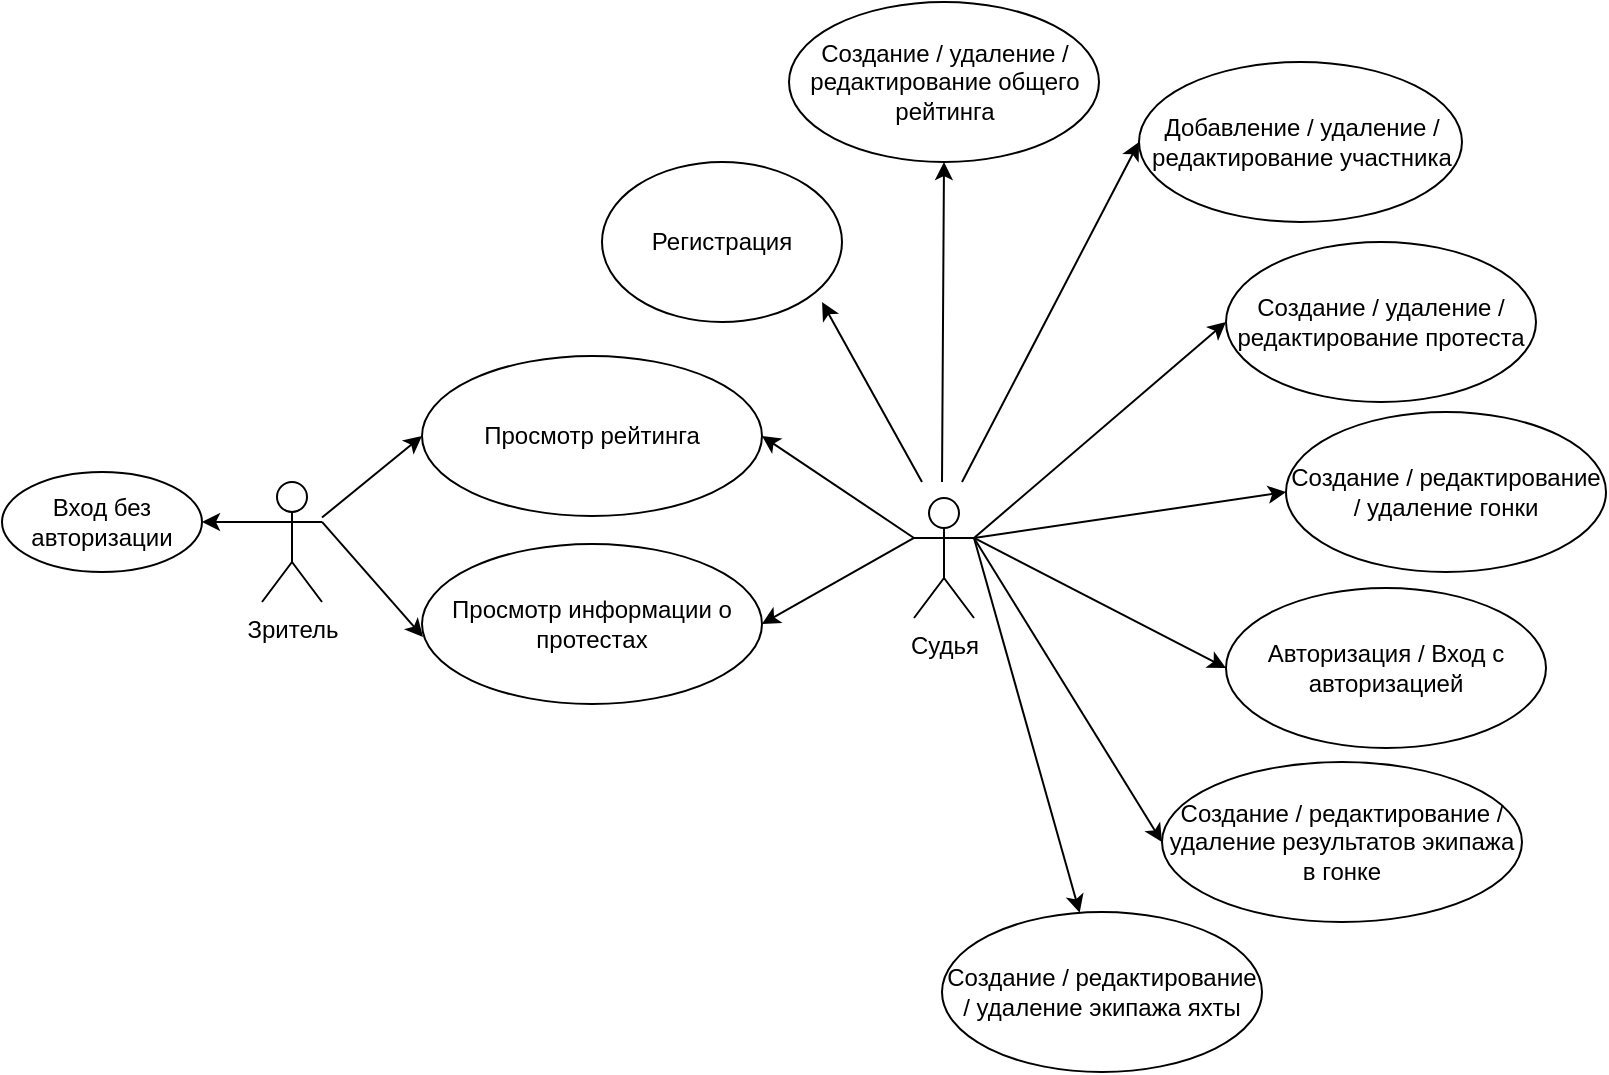 <mxfile version="23.1.5" type="device" pages="3">
  <diagram name="Use-Case" id="mpCG4nqABnEXAu5Zk4kd">
    <mxGraphModel dx="1290" dy="669" grid="1" gridSize="10" guides="1" tooltips="1" connect="1" arrows="1" fold="1" page="1" pageScale="1" pageWidth="827" pageHeight="1169" math="0" shadow="0">
      <root>
        <mxCell id="0" />
        <mxCell id="1" parent="0" />
        <mxCell id="K4KzQawo4H-wHgP9eDoL-21" style="edgeStyle=orthogonalEdgeStyle;rounded=0;orthogonalLoop=1;jettySize=auto;html=1;exitX=0;exitY=0.333;exitDx=0;exitDy=0;exitPerimeter=0;" parent="1" source="K4KzQawo4H-wHgP9eDoL-1" target="K4KzQawo4H-wHgP9eDoL-9" edge="1">
          <mxGeometry relative="1" as="geometry" />
        </mxCell>
        <mxCell id="K4KzQawo4H-wHgP9eDoL-23" style="edgeStyle=none;rounded=0;orthogonalLoop=1;jettySize=auto;html=1;entryX=0;entryY=0.5;entryDx=0;entryDy=0;" parent="1" source="K4KzQawo4H-wHgP9eDoL-1" target="K4KzQawo4H-wHgP9eDoL-11" edge="1">
          <mxGeometry relative="1" as="geometry" />
        </mxCell>
        <mxCell id="K4KzQawo4H-wHgP9eDoL-1" value="Зритель" style="shape=umlActor;verticalLabelPosition=bottom;verticalAlign=top;html=1;outlineConnect=0;" parent="1" vertex="1">
          <mxGeometry x="130" y="330" width="30" height="60" as="geometry" />
        </mxCell>
        <mxCell id="kuuQAK2XYi9EPz3nlBST-2" style="rounded=0;orthogonalLoop=1;jettySize=auto;html=1;entryX=0;entryY=0.5;entryDx=0;entryDy=0;" parent="1" target="kuuQAK2XYi9EPz3nlBST-1" edge="1">
          <mxGeometry relative="1" as="geometry">
            <mxPoint x="480" y="330" as="sourcePoint" />
          </mxGeometry>
        </mxCell>
        <mxCell id="Hfbe7kYHz9So4Lun49vC-1" style="rounded=0;orthogonalLoop=1;jettySize=auto;html=1;exitX=1;exitY=0.333;exitDx=0;exitDy=0;exitPerimeter=0;" parent="1" source="K4KzQawo4H-wHgP9eDoL-2" target="603tI4qjoMjToH0NtTQN-1" edge="1">
          <mxGeometry relative="1" as="geometry">
            <mxPoint x="490" y="400" as="sourcePoint" />
          </mxGeometry>
        </mxCell>
        <mxCell id="Hfbe7kYHz9So4Lun49vC-2" style="edgeStyle=orthogonalEdgeStyle;rounded=0;orthogonalLoop=1;jettySize=auto;html=1;entryX=0.5;entryY=1;entryDx=0;entryDy=0;" parent="1" target="Ystcl6tky52elAHk9JXu-1" edge="1">
          <mxGeometry relative="1" as="geometry">
            <mxPoint x="470" y="330" as="sourcePoint" />
          </mxGeometry>
        </mxCell>
        <mxCell id="K4KzQawo4H-wHgP9eDoL-2" value="Судья&lt;div&gt;&lt;br/&gt;&lt;/div&gt;" style="shape=umlActor;verticalLabelPosition=bottom;verticalAlign=top;html=1;outlineConnect=0;" parent="1" vertex="1">
          <mxGeometry x="456" y="338" width="30" height="60" as="geometry" />
        </mxCell>
        <mxCell id="B7k11E6phqdg2jOePDRE-4" style="edgeStyle=none;rounded=0;orthogonalLoop=1;jettySize=auto;html=1;exitX=1;exitY=0.333;exitDx=0;exitDy=0;exitPerimeter=0;entryX=0;entryY=0.5;entryDx=0;entryDy=0;" parent="1" source="K4KzQawo4H-wHgP9eDoL-2" target="pDM_tg9ciF0muImz57eZ-1" edge="1">
          <mxGeometry relative="1" as="geometry">
            <mxPoint x="490" y="470" as="sourcePoint" />
          </mxGeometry>
        </mxCell>
        <mxCell id="K4KzQawo4H-wHgP9eDoL-9" value="Вход без авторизации" style="ellipse;whiteSpace=wrap;html=1;" parent="1" vertex="1">
          <mxGeometry y="325" width="100" height="50" as="geometry" />
        </mxCell>
        <mxCell id="K4KzQawo4H-wHgP9eDoL-11" value="Просмотр рейтинга" style="ellipse;whiteSpace=wrap;html=1;" parent="1" vertex="1">
          <mxGeometry x="210" y="267" width="170" height="80" as="geometry" />
        </mxCell>
        <mxCell id="K4KzQawo4H-wHgP9eDoL-13" value="Просмотр информации о протестах" style="ellipse;whiteSpace=wrap;html=1;" parent="1" vertex="1">
          <mxGeometry x="210" y="361" width="170" height="80" as="geometry" />
        </mxCell>
        <mxCell id="K4KzQawo4H-wHgP9eDoL-14" value="Авторизация / Вход с авторизацией" style="ellipse;whiteSpace=wrap;html=1;" parent="1" vertex="1">
          <mxGeometry x="612" y="383" width="160" height="80" as="geometry" />
        </mxCell>
        <mxCell id="K4KzQawo4H-wHgP9eDoL-15" value="Создание / редактирование / удаление гонки" style="ellipse;whiteSpace=wrap;html=1;" parent="1" vertex="1">
          <mxGeometry x="642" y="295" width="160" height="80" as="geometry" />
        </mxCell>
        <mxCell id="K4KzQawo4H-wHgP9eDoL-18" value="Создание / удаление / редактирование протеста" style="ellipse;whiteSpace=wrap;html=1;" parent="1" vertex="1">
          <mxGeometry x="612" y="210" width="155" height="80" as="geometry" />
        </mxCell>
        <mxCell id="K4KzQawo4H-wHgP9eDoL-19" value="Регистрация" style="ellipse;whiteSpace=wrap;html=1;" parent="1" vertex="1">
          <mxGeometry x="300" y="170" width="120" height="80" as="geometry" />
        </mxCell>
        <mxCell id="K4KzQawo4H-wHgP9eDoL-25" style="edgeStyle=none;rounded=0;orthogonalLoop=1;jettySize=auto;html=1;entryX=0.003;entryY=0.581;entryDx=0;entryDy=0;entryPerimeter=0;exitX=1;exitY=0.333;exitDx=0;exitDy=0;exitPerimeter=0;" parent="1" source="K4KzQawo4H-wHgP9eDoL-1" target="K4KzQawo4H-wHgP9eDoL-13" edge="1">
          <mxGeometry relative="1" as="geometry">
            <mxPoint x="170" y="370" as="sourcePoint" />
          </mxGeometry>
        </mxCell>
        <mxCell id="K4KzQawo4H-wHgP9eDoL-32" style="edgeStyle=none;rounded=0;orthogonalLoop=1;jettySize=auto;html=1;entryX=1;entryY=0.5;entryDx=0;entryDy=0;exitX=0;exitY=0.333;exitDx=0;exitDy=0;exitPerimeter=0;" parent="1" source="K4KzQawo4H-wHgP9eDoL-2" target="K4KzQawo4H-wHgP9eDoL-11" edge="1">
          <mxGeometry relative="1" as="geometry">
            <mxPoint x="445" y="350.034" as="sourcePoint" />
          </mxGeometry>
        </mxCell>
        <mxCell id="K4KzQawo4H-wHgP9eDoL-34" style="edgeStyle=none;rounded=0;orthogonalLoop=1;jettySize=auto;html=1;entryX=1;entryY=0.5;entryDx=0;entryDy=0;exitX=0;exitY=0.333;exitDx=0;exitDy=0;exitPerimeter=0;" parent="1" source="K4KzQawo4H-wHgP9eDoL-2" target="K4KzQawo4H-wHgP9eDoL-13" edge="1">
          <mxGeometry relative="1" as="geometry">
            <mxPoint x="445" y="359.759" as="sourcePoint" />
          </mxGeometry>
        </mxCell>
        <mxCell id="Ystcl6tky52elAHk9JXu-1" value="Создание / удаление / редактирование общего рейтинга" style="ellipse;whiteSpace=wrap;html=1;" parent="1" vertex="1">
          <mxGeometry x="393.5" y="90" width="155" height="80" as="geometry" />
        </mxCell>
        <mxCell id="pDM_tg9ciF0muImz57eZ-1" value="Создание / редактирование / удаление результатов экипажа в гонке" style="ellipse;whiteSpace=wrap;html=1;" parent="1" vertex="1">
          <mxGeometry x="580" y="470" width="180" height="80" as="geometry" />
        </mxCell>
        <mxCell id="603tI4qjoMjToH0NtTQN-1" value="Создание / редактирование / удаление экипажа яхты" style="ellipse;whiteSpace=wrap;html=1;" parent="1" vertex="1">
          <mxGeometry x="470" y="545" width="160" height="80" as="geometry" />
        </mxCell>
        <mxCell id="B7k11E6phqdg2jOePDRE-8" style="edgeStyle=none;rounded=0;orthogonalLoop=1;jettySize=auto;html=1;entryX=0;entryY=0.5;entryDx=0;entryDy=0;exitX=1;exitY=0.333;exitDx=0;exitDy=0;exitPerimeter=0;" parent="1" source="K4KzQawo4H-wHgP9eDoL-2" target="K4KzQawo4H-wHgP9eDoL-18" edge="1">
          <mxGeometry relative="1" as="geometry">
            <mxPoint x="517.5" y="341.875" as="sourcePoint" />
          </mxGeometry>
        </mxCell>
        <mxCell id="B7k11E6phqdg2jOePDRE-9" style="edgeStyle=none;rounded=0;orthogonalLoop=1;jettySize=auto;html=1;entryX=0;entryY=0.5;entryDx=0;entryDy=0;exitX=1;exitY=0.333;exitDx=0;exitDy=0;exitPerimeter=0;" parent="1" source="K4KzQawo4H-wHgP9eDoL-2" target="K4KzQawo4H-wHgP9eDoL-15" edge="1">
          <mxGeometry relative="1" as="geometry">
            <mxPoint x="517.5" y="352.5" as="sourcePoint" />
          </mxGeometry>
        </mxCell>
        <mxCell id="B7k11E6phqdg2jOePDRE-10" style="edgeStyle=none;rounded=0;orthogonalLoop=1;jettySize=auto;html=1;entryX=0;entryY=0.5;entryDx=0;entryDy=0;exitX=1;exitY=0.333;exitDx=0;exitDy=0;exitPerimeter=0;" parent="1" source="K4KzQawo4H-wHgP9eDoL-2" target="K4KzQawo4H-wHgP9eDoL-14" edge="1">
          <mxGeometry relative="1" as="geometry">
            <mxPoint x="517.5" y="362.286" as="sourcePoint" />
          </mxGeometry>
        </mxCell>
        <mxCell id="kuuQAK2XYi9EPz3nlBST-1" value="Добавление / удаление / редактирование участника" style="ellipse;whiteSpace=wrap;html=1;" parent="1" vertex="1">
          <mxGeometry x="568.5" y="120" width="161.5" height="80" as="geometry" />
        </mxCell>
        <mxCell id="kuuQAK2XYi9EPz3nlBST-5" style="edgeStyle=none;rounded=0;orthogonalLoop=1;jettySize=auto;html=1;entryX=0.917;entryY=0.875;entryDx=0;entryDy=0;entryPerimeter=0;" parent="1" target="K4KzQawo4H-wHgP9eDoL-19" edge="1">
          <mxGeometry relative="1" as="geometry">
            <mxPoint x="460" y="330" as="sourcePoint" />
          </mxGeometry>
        </mxCell>
      </root>
    </mxGraphModel>
  </diagram>
  <diagram id="Fl9EhhzhbdVhB_F1dUq7" name="ER">
    <mxGraphModel dx="3738" dy="2644" grid="1" gridSize="10" guides="1" tooltips="1" connect="1" arrows="1" fold="1" page="1" pageScale="1" pageWidth="827" pageHeight="1169" math="0" shadow="0">
      <root>
        <mxCell id="0" />
        <mxCell id="1" parent="0" />
        <mxCell id="Zi5NuFt4ENAQGyKdmMdX-178" style="edgeStyle=orthogonalEdgeStyle;rounded=0;orthogonalLoop=1;jettySize=auto;html=1;entryX=0;entryY=0.5;entryDx=0;entryDy=0;" parent="1" source="Zi5NuFt4ENAQGyKdmMdX-1" target="Zi5NuFt4ENAQGyKdmMdX-111" edge="1">
          <mxGeometry relative="1" as="geometry">
            <mxPoint x="-177" y="632" as="targetPoint" />
          </mxGeometry>
        </mxCell>
        <mxCell id="Zi5NuFt4ENAQGyKdmMdX-181" style="edgeStyle=orthogonalEdgeStyle;rounded=0;orthogonalLoop=1;jettySize=auto;html=1;entryX=0;entryY=0.5;entryDx=0;entryDy=0;" parent="1" source="Zi5NuFt4ENAQGyKdmMdX-1" target="Zi5NuFt4ENAQGyKdmMdX-179" edge="1">
          <mxGeometry relative="1" as="geometry" />
        </mxCell>
        <mxCell id="Zi5NuFt4ENAQGyKdmMdX-182" style="edgeStyle=orthogonalEdgeStyle;rounded=0;orthogonalLoop=1;jettySize=auto;html=1;entryX=0;entryY=0.5;entryDx=0;entryDy=0;" parent="1" source="Zi5NuFt4ENAQGyKdmMdX-1" target="Zi5NuFt4ENAQGyKdmMdX-180" edge="1">
          <mxGeometry relative="1" as="geometry" />
        </mxCell>
        <mxCell id="GdoC4uo1tYWlQhzH0mUr-5" style="edgeStyle=orthogonalEdgeStyle;rounded=0;orthogonalLoop=1;jettySize=auto;html=1;entryX=0;entryY=0.5;entryDx=0;entryDy=0;" parent="1" source="Zi5NuFt4ENAQGyKdmMdX-1" target="GdoC4uo1tYWlQhzH0mUr-3" edge="1">
          <mxGeometry relative="1" as="geometry" />
        </mxCell>
        <mxCell id="GdoC4uo1tYWlQhzH0mUr-6" style="edgeStyle=orthogonalEdgeStyle;rounded=0;orthogonalLoop=1;jettySize=auto;html=1;entryX=0;entryY=0.5;entryDx=0;entryDy=0;" parent="1" source="Zi5NuFt4ENAQGyKdmMdX-1" target="GdoC4uo1tYWlQhzH0mUr-4" edge="1">
          <mxGeometry relative="1" as="geometry" />
        </mxCell>
        <mxCell id="pUg7ICbPCyXO2Q1xaNbC-2" style="edgeStyle=orthogonalEdgeStyle;rounded=0;orthogonalLoop=1;jettySize=auto;html=1;entryX=0;entryY=0.5;entryDx=0;entryDy=0;" edge="1" parent="1" source="Zi5NuFt4ENAQGyKdmMdX-1" target="pUg7ICbPCyXO2Q1xaNbC-1">
          <mxGeometry relative="1" as="geometry" />
        </mxCell>
        <mxCell id="Zi5NuFt4ENAQGyKdmMdX-1" value="Судья" style="rounded=0;whiteSpace=wrap;html=1;" parent="1" vertex="1">
          <mxGeometry x="-247" y="562" width="120" height="60" as="geometry" />
        </mxCell>
        <mxCell id="Zi5NuFt4ENAQGyKdmMdX-102" style="edgeStyle=orthogonalEdgeStyle;rounded=0;orthogonalLoop=1;jettySize=auto;html=1;entryX=0;entryY=0.5;entryDx=0;entryDy=0;" parent="1" source="Zi5NuFt4ENAQGyKdmMdX-3" target="Zi5NuFt4ENAQGyKdmMdX-12" edge="1">
          <mxGeometry relative="1" as="geometry" />
        </mxCell>
        <mxCell id="_1F1drqvbYiEeVU9XwEX-2" style="edgeStyle=orthogonalEdgeStyle;rounded=0;orthogonalLoop=1;jettySize=auto;html=1;entryX=0;entryY=0.5;entryDx=0;entryDy=0;" parent="1" source="Zi5NuFt4ENAQGyKdmMdX-3" target="_1F1drqvbYiEeVU9XwEX-1" edge="1">
          <mxGeometry relative="1" as="geometry" />
        </mxCell>
        <mxCell id="pUg7ICbPCyXO2Q1xaNbC-8" style="edgeStyle=orthogonalEdgeStyle;rounded=0;orthogonalLoop=1;jettySize=auto;html=1;entryX=0;entryY=0.5;entryDx=0;entryDy=0;" edge="1" parent="1" source="Zi5NuFt4ENAQGyKdmMdX-3" target="pUg7ICbPCyXO2Q1xaNbC-3">
          <mxGeometry relative="1" as="geometry" />
        </mxCell>
        <mxCell id="pUg7ICbPCyXO2Q1xaNbC-9" style="edgeStyle=orthogonalEdgeStyle;rounded=0;orthogonalLoop=1;jettySize=auto;html=1;entryX=0;entryY=0.5;entryDx=0;entryDy=0;" edge="1" parent="1" source="Zi5NuFt4ENAQGyKdmMdX-3" target="pUg7ICbPCyXO2Q1xaNbC-4">
          <mxGeometry relative="1" as="geometry" />
        </mxCell>
        <mxCell id="Zi5NuFt4ENAQGyKdmMdX-3" value="Заплыв яхты в гонке" style="rounded=0;whiteSpace=wrap;html=1;" parent="1" vertex="1">
          <mxGeometry x="-1198" y="562" width="120" height="60" as="geometry" />
        </mxCell>
        <mxCell id="GdoC4uo1tYWlQhzH0mUr-11" style="edgeStyle=orthogonalEdgeStyle;rounded=0;orthogonalLoop=1;jettySize=auto;html=1;entryX=1;entryY=0.5;entryDx=0;entryDy=0;" parent="1" source="Zi5NuFt4ENAQGyKdmMdX-6" target="GdoC4uo1tYWlQhzH0mUr-10" edge="1">
          <mxGeometry relative="1" as="geometry" />
        </mxCell>
        <mxCell id="GdoC4uo1tYWlQhzH0mUr-12" style="edgeStyle=orthogonalEdgeStyle;rounded=0;orthogonalLoop=1;jettySize=auto;html=1;entryX=1;entryY=0.5;entryDx=0;entryDy=0;" parent="1" source="Zi5NuFt4ENAQGyKdmMdX-6" target="GdoC4uo1tYWlQhzH0mUr-9" edge="1">
          <mxGeometry relative="1" as="geometry" />
        </mxCell>
        <mxCell id="Z_BileD2JKXDGfaPh2uC-2" style="edgeStyle=orthogonalEdgeStyle;rounded=0;orthogonalLoop=1;jettySize=auto;html=1;entryX=1;entryY=0.5;entryDx=0;entryDy=0;" parent="1" source="Zi5NuFt4ENAQGyKdmMdX-6" target="Z_BileD2JKXDGfaPh2uC-1" edge="1">
          <mxGeometry relative="1" as="geometry" />
        </mxCell>
        <mxCell id="Zi5NuFt4ENAQGyKdmMdX-6" value="Рейтинг" style="rounded=0;whiteSpace=wrap;html=1;" parent="1" vertex="1">
          <mxGeometry x="-587" y="562" width="120" height="60" as="geometry" />
        </mxCell>
        <mxCell id="Zi5NuFt4ENAQGyKdmMdX-108" style="edgeStyle=orthogonalEdgeStyle;rounded=0;orthogonalLoop=1;jettySize=auto;html=1;entryX=1;entryY=0.5;entryDx=0;entryDy=0;" parent="1" source="Zi5NuFt4ENAQGyKdmMdX-7" target="Zi5NuFt4ENAQGyKdmMdX-88" edge="1">
          <mxGeometry relative="1" as="geometry" />
        </mxCell>
        <mxCell id="Zi5NuFt4ENAQGyKdmMdX-110" style="edgeStyle=orthogonalEdgeStyle;rounded=0;orthogonalLoop=1;jettySize=auto;html=1;entryX=1;entryY=0.5;entryDx=0;entryDy=0;" parent="1" source="Zi5NuFt4ENAQGyKdmMdX-7" target="Zi5NuFt4ENAQGyKdmMdX-89" edge="1">
          <mxGeometry relative="1" as="geometry" />
        </mxCell>
        <mxCell id="_1F1drqvbYiEeVU9XwEX-4" style="edgeStyle=orthogonalEdgeStyle;rounded=0;orthogonalLoop=1;jettySize=auto;html=1;entryX=1;entryY=0.5;entryDx=0;entryDy=0;" parent="1" source="Zi5NuFt4ENAQGyKdmMdX-7" target="_1F1drqvbYiEeVU9XwEX-3" edge="1">
          <mxGeometry relative="1" as="geometry" />
        </mxCell>
        <mxCell id="GdoC4uo1tYWlQhzH0mUr-16" style="edgeStyle=orthogonalEdgeStyle;rounded=0;orthogonalLoop=1;jettySize=auto;html=1;entryX=1;entryY=0.5;entryDx=0;entryDy=0;" parent="1" source="Zi5NuFt4ENAQGyKdmMdX-7" target="Zi5NuFt4ENAQGyKdmMdX-87" edge="1">
          <mxGeometry relative="1" as="geometry" />
        </mxCell>
        <mxCell id="pUg7ICbPCyXO2Q1xaNbC-7" style="edgeStyle=orthogonalEdgeStyle;rounded=0;orthogonalLoop=1;jettySize=auto;html=1;entryX=1;entryY=0.5;entryDx=0;entryDy=0;" edge="1" parent="1" source="Zi5NuFt4ENAQGyKdmMdX-7" target="pUg7ICbPCyXO2Q1xaNbC-6">
          <mxGeometry relative="1" as="geometry" />
        </mxCell>
        <mxCell id="Zi5NuFt4ENAQGyKdmMdX-7" value="Протест" style="rounded=0;whiteSpace=wrap;html=1;" parent="1" vertex="1">
          <mxGeometry x="-876" y="762" width="120" height="60" as="geometry" />
        </mxCell>
        <mxCell id="Zi5NuFt4ENAQGyKdmMdX-144" style="edgeStyle=orthogonalEdgeStyle;rounded=0;orthogonalLoop=1;jettySize=auto;html=1;entryX=1;entryY=0.5;entryDx=0;entryDy=0;" parent="1" source="Zi5NuFt4ENAQGyKdmMdX-11" target="Zi5NuFt4ENAQGyKdmMdX-24" edge="1">
          <mxGeometry relative="1" as="geometry" />
        </mxCell>
        <mxCell id="Zi5NuFt4ENAQGyKdmMdX-145" style="edgeStyle=orthogonalEdgeStyle;rounded=0;orthogonalLoop=1;jettySize=auto;html=1;entryX=1;entryY=0.5;entryDx=0;entryDy=0;" parent="1" source="Zi5NuFt4ENAQGyKdmMdX-11" target="Zi5NuFt4ENAQGyKdmMdX-25" edge="1">
          <mxGeometry relative="1" as="geometry" />
        </mxCell>
        <mxCell id="GdoC4uo1tYWlQhzH0mUr-2" style="edgeStyle=orthogonalEdgeStyle;rounded=0;orthogonalLoop=1;jettySize=auto;html=1;entryX=1;entryY=0.5;entryDx=0;entryDy=0;" parent="1" source="Zi5NuFt4ENAQGyKdmMdX-11" target="GdoC4uo1tYWlQhzH0mUr-1" edge="1">
          <mxGeometry relative="1" as="geometry" />
        </mxCell>
        <mxCell id="Zi5NuFt4ENAQGyKdmMdX-11" value="Гонка" style="rounded=0;whiteSpace=wrap;html=1;" parent="1" vertex="1">
          <mxGeometry x="-877" y="562" width="120" height="60" as="geometry" />
        </mxCell>
        <mxCell id="Zi5NuFt4ENAQGyKdmMdX-12" value="&lt;u&gt;ID &lt;br&gt;Номер на парусе&lt;/u&gt;" style="ellipse;whiteSpace=wrap;html=1;" parent="1" vertex="1">
          <mxGeometry x="-1108" y="492" width="120" height="50" as="geometry" />
        </mxCell>
        <mxCell id="Zi5NuFt4ENAQGyKdmMdX-201" style="edgeStyle=orthogonalEdgeStyle;rounded=0;orthogonalLoop=1;jettySize=auto;html=1;entryX=0;entryY=0.5;entryDx=0;entryDy=0;" parent="1" source="Zi5NuFt4ENAQGyKdmMdX-15" target="Zi5NuFt4ENAQGyKdmMdX-16" edge="1">
          <mxGeometry relative="1" as="geometry" />
        </mxCell>
        <mxCell id="Zi5NuFt4ENAQGyKdmMdX-202" style="edgeStyle=orthogonalEdgeStyle;rounded=0;orthogonalLoop=1;jettySize=auto;html=1;entryX=0;entryY=0.5;entryDx=0;entryDy=0;" parent="1" source="Zi5NuFt4ENAQGyKdmMdX-15" target="Zi5NuFt4ENAQGyKdmMdX-17" edge="1">
          <mxGeometry relative="1" as="geometry" />
        </mxCell>
        <mxCell id="Zi5NuFt4ENAQGyKdmMdX-203" style="edgeStyle=orthogonalEdgeStyle;rounded=0;orthogonalLoop=1;jettySize=auto;html=1;entryX=0;entryY=0.5;entryDx=0;entryDy=0;" parent="1" source="Zi5NuFt4ENAQGyKdmMdX-15" target="Zi5NuFt4ENAQGyKdmMdX-22" edge="1">
          <mxGeometry relative="1" as="geometry" />
        </mxCell>
        <mxCell id="Zi5NuFt4ENAQGyKdmMdX-204" style="edgeStyle=orthogonalEdgeStyle;rounded=0;orthogonalLoop=1;jettySize=auto;html=1;entryX=0;entryY=0.5;entryDx=0;entryDy=0;" parent="1" source="Zi5NuFt4ENAQGyKdmMdX-15" target="Zi5NuFt4ENAQGyKdmMdX-65" edge="1">
          <mxGeometry relative="1" as="geometry" />
        </mxCell>
        <mxCell id="Zi5NuFt4ENAQGyKdmMdX-206" style="edgeStyle=orthogonalEdgeStyle;rounded=0;orthogonalLoop=1;jettySize=auto;html=1;entryX=0;entryY=0.5;entryDx=0;entryDy=0;" parent="1" source="Zi5NuFt4ENAQGyKdmMdX-15" target="Zi5NuFt4ENAQGyKdmMdX-205" edge="1">
          <mxGeometry relative="1" as="geometry" />
        </mxCell>
        <mxCell id="Zi5NuFt4ENAQGyKdmMdX-208" style="edgeStyle=orthogonalEdgeStyle;rounded=0;orthogonalLoop=1;jettySize=auto;html=1;entryX=0;entryY=0.5;entryDx=0;entryDy=0;" parent="1" source="Zi5NuFt4ENAQGyKdmMdX-15" target="Zi5NuFt4ENAQGyKdmMdX-207" edge="1">
          <mxGeometry relative="1" as="geometry" />
        </mxCell>
        <mxCell id="GdoC4uo1tYWlQhzH0mUr-15" style="edgeStyle=orthogonalEdgeStyle;rounded=0;orthogonalLoop=1;jettySize=auto;html=1;entryX=0;entryY=0.5;entryDx=0;entryDy=0;" parent="1" source="Zi5NuFt4ENAQGyKdmMdX-15" target="GdoC4uo1tYWlQhzH0mUr-13" edge="1">
          <mxGeometry relative="1" as="geometry" />
        </mxCell>
        <mxCell id="Zi5NuFt4ENAQGyKdmMdX-15" value="Участник" style="rounded=0;whiteSpace=wrap;html=1;" parent="1" vertex="1">
          <mxGeometry x="-1526" y="562" width="120" height="60" as="geometry" />
        </mxCell>
        <mxCell id="Zi5NuFt4ENAQGyKdmMdX-16" value="&lt;u&gt;ID&lt;/u&gt;" style="ellipse;whiteSpace=wrap;html=1;" parent="1" vertex="1">
          <mxGeometry x="-1439" y="652" width="120" height="40" as="geometry" />
        </mxCell>
        <mxCell id="Zi5NuFt4ENAQGyKdmMdX-17" value="ФИО" style="ellipse;whiteSpace=wrap;html=1;" parent="1" vertex="1">
          <mxGeometry x="-1439" y="712" width="120" height="38" as="geometry" />
        </mxCell>
        <mxCell id="Zi5NuFt4ENAQGyKdmMdX-22" value="Спортивный разряд" style="ellipse;whiteSpace=wrap;html=1;" parent="1" vertex="1">
          <mxGeometry x="-1439" y="762" width="120" height="45" as="geometry" />
        </mxCell>
        <mxCell id="Zi5NuFt4ENAQGyKdmMdX-24" value="&lt;u&gt;ID&lt;/u&gt;" style="ellipse;whiteSpace=wrap;html=1;" parent="1" vertex="1">
          <mxGeometry x="-957" y="497" width="120" height="40" as="geometry" />
        </mxCell>
        <mxCell id="Zi5NuFt4ENAQGyKdmMdX-25" value="Номер" style="ellipse;whiteSpace=wrap;html=1;" parent="1" vertex="1">
          <mxGeometry x="-957" y="441" width="120" height="40" as="geometry" />
        </mxCell>
        <mxCell id="Zi5NuFt4ENAQGyKdmMdX-41" value="Включает в себя" style="rhombus;whiteSpace=wrap;html=1;" parent="1" vertex="1">
          <mxGeometry x="-727" y="552" width="110" height="80" as="geometry" />
        </mxCell>
        <mxCell id="Zi5NuFt4ENAQGyKdmMdX-42" value="" style="endArrow=none;html=1;rounded=0;entryX=0;entryY=0.5;entryDx=0;entryDy=0;exitX=1;exitY=0.5;exitDx=0;exitDy=0;" parent="1" source="Zi5NuFt4ENAQGyKdmMdX-41" target="Zi5NuFt4ENAQGyKdmMdX-6" edge="1">
          <mxGeometry relative="1" as="geometry">
            <mxPoint x="-607" y="592" as="sourcePoint" />
            <mxPoint x="-557" y="532" as="targetPoint" />
          </mxGeometry>
        </mxCell>
        <mxCell id="Zi5NuFt4ENAQGyKdmMdX-43" value="1" style="edgeLabel;html=1;align=center;verticalAlign=middle;resizable=0;points=[];" parent="Zi5NuFt4ENAQGyKdmMdX-42" vertex="1" connectable="0">
          <mxGeometry x="0.12" y="-3" relative="1" as="geometry">
            <mxPoint x="-7" y="-13" as="offset" />
          </mxGeometry>
        </mxCell>
        <mxCell id="Zi5NuFt4ENAQGyKdmMdX-44" value="" style="shape=link;html=1;rounded=0;" parent="1" edge="1">
          <mxGeometry relative="1" as="geometry">
            <mxPoint x="-757" y="591.5" as="sourcePoint" />
            <mxPoint x="-727" y="592" as="targetPoint" />
          </mxGeometry>
        </mxCell>
        <mxCell id="Zi5NuFt4ENAQGyKdmMdX-45" value="N" style="resizable=0;html=1;whiteSpace=wrap;align=right;verticalAlign=bottom;" parent="Zi5NuFt4ENAQGyKdmMdX-44" connectable="0" vertex="1">
          <mxGeometry x="1" relative="1" as="geometry" />
        </mxCell>
        <mxCell id="Zi5NuFt4ENAQGyKdmMdX-47" value="Включает в себя" style="rhombus;whiteSpace=wrap;html=1;" parent="1" vertex="1">
          <mxGeometry x="-1017" y="552" width="110" height="80" as="geometry" />
        </mxCell>
        <mxCell id="Zi5NuFt4ENAQGyKdmMdX-50" value="" style="endArrow=none;html=1;rounded=0;exitX=1;exitY=0.5;exitDx=0;exitDy=0;entryX=0;entryY=0.5;entryDx=0;entryDy=0;" parent="1" source="Zi5NuFt4ENAQGyKdmMdX-47" target="Zi5NuFt4ENAQGyKdmMdX-11" edge="1">
          <mxGeometry relative="1" as="geometry">
            <mxPoint x="-867" y="502" as="sourcePoint" />
            <mxPoint x="-707" y="502" as="targetPoint" />
          </mxGeometry>
        </mxCell>
        <mxCell id="Zi5NuFt4ENAQGyKdmMdX-51" value="1" style="edgeLabel;html=1;align=center;verticalAlign=middle;resizable=0;points=[];" parent="Zi5NuFt4ENAQGyKdmMdX-50" vertex="1" connectable="0">
          <mxGeometry x="0.12" y="1" relative="1" as="geometry">
            <mxPoint x="-4" y="-7" as="offset" />
          </mxGeometry>
        </mxCell>
        <mxCell id="Zi5NuFt4ENAQGyKdmMdX-56" value="" style="shape=link;html=1;rounded=0;exitX=1;exitY=0.5;exitDx=0;exitDy=0;entryX=0;entryY=0.5;entryDx=0;entryDy=0;" parent="1" target="Zi5NuFt4ENAQGyKdmMdX-47" edge="1">
          <mxGeometry relative="1" as="geometry">
            <mxPoint x="-1077" y="592" as="sourcePoint" />
            <mxPoint x="-847" y="502" as="targetPoint" />
          </mxGeometry>
        </mxCell>
        <mxCell id="Zi5NuFt4ENAQGyKdmMdX-57" value="N" style="resizable=0;html=1;whiteSpace=wrap;align=right;verticalAlign=bottom;" parent="Zi5NuFt4ENAQGyKdmMdX-56" connectable="0" vertex="1">
          <mxGeometry x="1" relative="1" as="geometry">
            <mxPoint x="-20" as="offset" />
          </mxGeometry>
        </mxCell>
        <mxCell id="Zi5NuFt4ENAQGyKdmMdX-65" value="Рулевой / не рулевой" style="ellipse;whiteSpace=wrap;html=1;" parent="1" vertex="1">
          <mxGeometry x="-1439" y="939" width="120" height="40" as="geometry" />
        </mxCell>
        <mxCell id="Zi5NuFt4ENAQGyKdmMdX-68" value="Включает в себя" style="rhombus;whiteSpace=wrap;html=1;" parent="1" vertex="1">
          <mxGeometry x="-1363" y="552" width="110" height="80" as="geometry" />
        </mxCell>
        <mxCell id="Zi5NuFt4ENAQGyKdmMdX-71" value="" style="endArrow=none;html=1;rounded=0;exitX=1;exitY=0.5;exitDx=0;exitDy=0;" parent="1" source="Zi5NuFt4ENAQGyKdmMdX-68" target="Zi5NuFt4ENAQGyKdmMdX-3" edge="1">
          <mxGeometry relative="1" as="geometry">
            <mxPoint x="-1597" y="632" as="sourcePoint" />
            <mxPoint x="-1437" y="632" as="targetPoint" />
          </mxGeometry>
        </mxCell>
        <mxCell id="Zi5NuFt4ENAQGyKdmMdX-72" value="1" style="resizable=0;html=1;whiteSpace=wrap;align=right;verticalAlign=bottom;" parent="Zi5NuFt4ENAQGyKdmMdX-71" connectable="0" vertex="1">
          <mxGeometry x="1" relative="1" as="geometry">
            <mxPoint x="-20" as="offset" />
          </mxGeometry>
        </mxCell>
        <mxCell id="Zi5NuFt4ENAQGyKdmMdX-73" value="" style="shape=link;html=1;rounded=0;exitX=1;exitY=0.5;exitDx=0;exitDy=0;entryX=0;entryY=0.5;entryDx=0;entryDy=0;" parent="1" source="Zi5NuFt4ENAQGyKdmMdX-15" target="Zi5NuFt4ENAQGyKdmMdX-68" edge="1">
          <mxGeometry relative="1" as="geometry">
            <mxPoint x="-1339" y="632" as="sourcePoint" />
            <mxPoint x="-1379" y="592" as="targetPoint" />
          </mxGeometry>
        </mxCell>
        <mxCell id="Zi5NuFt4ENAQGyKdmMdX-74" value="N" style="resizable=0;html=1;whiteSpace=wrap;align=right;verticalAlign=bottom;" parent="Zi5NuFt4ENAQGyKdmMdX-73" connectable="0" vertex="1">
          <mxGeometry x="1" relative="1" as="geometry">
            <mxPoint x="-7" as="offset" />
          </mxGeometry>
        </mxCell>
        <mxCell id="Zi5NuFt4ENAQGyKdmMdX-76" value="Включает в себя" style="rhombus;whiteSpace=wrap;html=1;" parent="1" vertex="1">
          <mxGeometry x="-872" y="652" width="110" height="80" as="geometry" />
        </mxCell>
        <mxCell id="Zi5NuFt4ENAQGyKdmMdX-77" value="" style="endArrow=none;html=1;rounded=0;exitX=0.5;exitY=1;exitDx=0;exitDy=0;entryX=0.5;entryY=0;entryDx=0;entryDy=0;" parent="1" source="Zi5NuFt4ENAQGyKdmMdX-11" target="Zi5NuFt4ENAQGyKdmMdX-76" edge="1">
          <mxGeometry relative="1" as="geometry">
            <mxPoint x="-947" y="752" as="sourcePoint" />
            <mxPoint x="-787" y="752" as="targetPoint" />
          </mxGeometry>
        </mxCell>
        <mxCell id="Zi5NuFt4ENAQGyKdmMdX-78" value="1" style="resizable=0;html=1;whiteSpace=wrap;align=right;verticalAlign=bottom;" parent="Zi5NuFt4ENAQGyKdmMdX-77" connectable="0" vertex="1">
          <mxGeometry x="1" relative="1" as="geometry" />
        </mxCell>
        <mxCell id="Zi5NuFt4ENAQGyKdmMdX-79" value="" style="shape=link;html=1;rounded=0;exitX=0.5;exitY=1;exitDx=0;exitDy=0;entryX=0.5;entryY=0;entryDx=0;entryDy=0;" parent="1" source="Zi5NuFt4ENAQGyKdmMdX-76" target="Zi5NuFt4ENAQGyKdmMdX-7" edge="1">
          <mxGeometry relative="1" as="geometry">
            <mxPoint x="-947" y="752" as="sourcePoint" />
            <mxPoint x="-787" y="752" as="targetPoint" />
          </mxGeometry>
        </mxCell>
        <mxCell id="Zi5NuFt4ENAQGyKdmMdX-80" value="N" style="resizable=0;html=1;whiteSpace=wrap;align=right;verticalAlign=bottom;" parent="Zi5NuFt4ENAQGyKdmMdX-79" connectable="0" vertex="1">
          <mxGeometry x="1" relative="1" as="geometry">
            <mxPoint x="-6" y="-4" as="offset" />
          </mxGeometry>
        </mxCell>
        <mxCell id="pUg7ICbPCyXO2Q1xaNbC-10" style="edgeStyle=orthogonalEdgeStyle;rounded=0;orthogonalLoop=1;jettySize=auto;html=1;entryX=1;entryY=0.5;entryDx=0;entryDy=0;" edge="1" parent="1" source="Zi5NuFt4ENAQGyKdmMdX-82" target="pUg7ICbPCyXO2Q1xaNbC-5">
          <mxGeometry relative="1" as="geometry" />
        </mxCell>
        <mxCell id="Zi5NuFt4ENAQGyKdmMdX-82" value="Учавствуют" style="rhombus;whiteSpace=wrap;html=1;" parent="1" vertex="1">
          <mxGeometry x="-1037" y="752" width="110" height="80" as="geometry" />
        </mxCell>
        <mxCell id="Zi5NuFt4ENAQGyKdmMdX-83" value="" style="endArrow=none;html=1;rounded=0;entryX=0;entryY=0.5;entryDx=0;entryDy=0;exitX=1;exitY=0.5;exitDx=0;exitDy=0;" parent="1" source="Zi5NuFt4ENAQGyKdmMdX-82" target="Zi5NuFt4ENAQGyKdmMdX-7" edge="1">
          <mxGeometry relative="1" as="geometry">
            <mxPoint x="-1057" y="752" as="sourcePoint" />
            <mxPoint x="-897" y="752" as="targetPoint" />
          </mxGeometry>
        </mxCell>
        <mxCell id="Zi5NuFt4ENAQGyKdmMdX-84" value="1" style="resizable=0;html=1;whiteSpace=wrap;align=right;verticalAlign=bottom;" parent="Zi5NuFt4ENAQGyKdmMdX-83" connectable="0" vertex="1">
          <mxGeometry x="1" relative="1" as="geometry">
            <mxPoint x="-31" as="offset" />
          </mxGeometry>
        </mxCell>
        <mxCell id="Zi5NuFt4ENAQGyKdmMdX-85" value="" style="shape=link;html=1;rounded=0;entryX=0;entryY=0.5;entryDx=0;entryDy=0;exitX=0.5;exitY=1;exitDx=0;exitDy=0;" parent="1" source="Zi5NuFt4ENAQGyKdmMdX-3" target="Zi5NuFt4ENAQGyKdmMdX-82" edge="1">
          <mxGeometry relative="1" as="geometry">
            <mxPoint x="-1227" y="752" as="sourcePoint" />
            <mxPoint x="-1067" y="752" as="targetPoint" />
            <Array as="points">
              <mxPoint x="-1140" y="792" />
            </Array>
          </mxGeometry>
        </mxCell>
        <mxCell id="Zi5NuFt4ENAQGyKdmMdX-86" value="N" style="resizable=0;html=1;whiteSpace=wrap;align=right;verticalAlign=bottom;" parent="Zi5NuFt4ENAQGyKdmMdX-85" connectable="0" vertex="1">
          <mxGeometry x="1" relative="1" as="geometry">
            <mxPoint x="-63" as="offset" />
          </mxGeometry>
        </mxCell>
        <mxCell id="Zi5NuFt4ENAQGyKdmMdX-87" value="Номер нарушенного правила" style="ellipse;whiteSpace=wrap;html=1;" parent="1" vertex="1">
          <mxGeometry x="-967" y="897" width="120" height="70" as="geometry" />
        </mxCell>
        <mxCell id="Zi5NuFt4ENAQGyKdmMdX-88" value="&lt;u&gt;ID&lt;/u&gt;" style="ellipse;whiteSpace=wrap;html=1;" parent="1" vertex="1">
          <mxGeometry x="-967" y="842" width="120" height="40" as="geometry" />
        </mxCell>
        <mxCell id="Zi5NuFt4ENAQGyKdmMdX-89" value="Время рассмотрения" style="ellipse;whiteSpace=wrap;html=1;" parent="1" vertex="1">
          <mxGeometry x="-967" y="979" width="120" height="40" as="geometry" />
        </mxCell>
        <mxCell id="Zi5NuFt4ENAQGyKdmMdX-111" value="&lt;u&gt;ID&lt;/u&gt;" style="ellipse;whiteSpace=wrap;html=1;" parent="1" vertex="1">
          <mxGeometry x="-167" y="640" width="120" height="40" as="geometry" />
        </mxCell>
        <mxCell id="Zi5NuFt4ENAQGyKdmMdX-128" value="Создает/редактирует/удаляет" style="rhombus;whiteSpace=wrap;html=1;" parent="1" vertex="1">
          <mxGeometry x="-423" y="752" width="110" height="80" as="geometry" />
        </mxCell>
        <mxCell id="Zi5NuFt4ENAQGyKdmMdX-130" value="Создает/редактирует/удаляет" style="rhombus;whiteSpace=wrap;html=1;" parent="1" vertex="1">
          <mxGeometry x="-423" y="552" width="110" height="80" as="geometry" />
        </mxCell>
        <mxCell id="Zi5NuFt4ENAQGyKdmMdX-131" value="Создает/редактирует/удаляет" style="rhombus;whiteSpace=wrap;html=1;" parent="1" vertex="1">
          <mxGeometry x="-424" y="446" width="110" height="80" as="geometry" />
        </mxCell>
        <mxCell id="Zi5NuFt4ENAQGyKdmMdX-134" value="" style="endArrow=none;html=1;rounded=0;exitX=1;exitY=0.5;exitDx=0;exitDy=0;edgeStyle=orthogonalEdgeStyle;entryX=0;entryY=0.5;entryDx=0;entryDy=0;" parent="1" source="Zi5NuFt4ENAQGyKdmMdX-131" edge="1">
          <mxGeometry relative="1" as="geometry">
            <mxPoint x="-320" y="481" as="sourcePoint" />
            <mxPoint x="-250" y="592" as="targetPoint" />
            <Array as="points">
              <mxPoint x="-280" y="486" />
              <mxPoint x="-280" y="592" />
            </Array>
          </mxGeometry>
        </mxCell>
        <mxCell id="Zi5NuFt4ENAQGyKdmMdX-135" value="1" style="resizable=0;html=1;whiteSpace=wrap;align=right;verticalAlign=bottom;" parent="Zi5NuFt4ENAQGyKdmMdX-134" connectable="0" vertex="1">
          <mxGeometry x="1" relative="1" as="geometry">
            <mxPoint x="-47" y="-402" as="offset" />
          </mxGeometry>
        </mxCell>
        <mxCell id="Zi5NuFt4ENAQGyKdmMdX-136" value="" style="endArrow=none;html=1;rounded=0;entryX=0;entryY=0.5;entryDx=0;entryDy=0;exitX=1;exitY=0.5;exitDx=0;exitDy=0;edgeStyle=orthogonalEdgeStyle;" parent="1" source="Zi5NuFt4ENAQGyKdmMdX-130" target="Zi5NuFt4ENAQGyKdmMdX-1" edge="1">
          <mxGeometry relative="1" as="geometry">
            <mxPoint x="-427" y="752" as="sourcePoint" />
            <mxPoint x="-267" y="752" as="targetPoint" />
          </mxGeometry>
        </mxCell>
        <mxCell id="Zi5NuFt4ENAQGyKdmMdX-137" value="1" style="resizable=0;html=1;whiteSpace=wrap;align=right;verticalAlign=bottom;" parent="Zi5NuFt4ENAQGyKdmMdX-136" connectable="0" vertex="1">
          <mxGeometry x="1" relative="1" as="geometry">
            <mxPoint x="-50" as="offset" />
          </mxGeometry>
        </mxCell>
        <mxCell id="Zi5NuFt4ENAQGyKdmMdX-140" value="" style="endArrow=none;html=1;rounded=0;entryX=0;entryY=0.5;entryDx=0;entryDy=0;edgeStyle=orthogonalEdgeStyle;" parent="1" source="Zi5NuFt4ENAQGyKdmMdX-128" target="Zi5NuFt4ENAQGyKdmMdX-1" edge="1">
          <mxGeometry relative="1" as="geometry">
            <mxPoint x="-427" y="752" as="sourcePoint" />
            <mxPoint x="-267" y="752" as="targetPoint" />
          </mxGeometry>
        </mxCell>
        <mxCell id="Zi5NuFt4ENAQGyKdmMdX-141" value="1" style="resizable=0;html=1;whiteSpace=wrap;align=right;verticalAlign=bottom;" parent="Zi5NuFt4ENAQGyKdmMdX-140" connectable="0" vertex="1">
          <mxGeometry x="1" relative="1" as="geometry">
            <mxPoint x="-50" y="187" as="offset" />
          </mxGeometry>
        </mxCell>
        <mxCell id="Zi5NuFt4ENAQGyKdmMdX-146" value="" style="shape=link;html=1;rounded=0;entryX=0;entryY=0.5;entryDx=0;entryDy=0;exitX=0.75;exitY=0;exitDx=0;exitDy=0;edgeStyle=orthogonalEdgeStyle;" parent="1" source="Zi5NuFt4ENAQGyKdmMdX-11" target="Zi5NuFt4ENAQGyKdmMdX-131" edge="1">
          <mxGeometry relative="1" as="geometry">
            <mxPoint x="-597" y="552" as="sourcePoint" />
            <mxPoint x="-437" y="552" as="targetPoint" />
          </mxGeometry>
        </mxCell>
        <mxCell id="Zi5NuFt4ENAQGyKdmMdX-147" value="N" style="resizable=0;html=1;whiteSpace=wrap;align=right;verticalAlign=bottom;" parent="Zi5NuFt4ENAQGyKdmMdX-146" connectable="0" vertex="1">
          <mxGeometry x="1" relative="1" as="geometry">
            <mxPoint x="-103" y="-5" as="offset" />
          </mxGeometry>
        </mxCell>
        <mxCell id="Zi5NuFt4ENAQGyKdmMdX-152" value="" style="shape=link;html=1;rounded=0;entryX=0;entryY=0.5;entryDx=0;entryDy=0;exitX=1;exitY=0.5;exitDx=0;exitDy=0;edgeStyle=orthogonalEdgeStyle;" parent="1" source="Zi5NuFt4ENAQGyKdmMdX-7" target="Zi5NuFt4ENAQGyKdmMdX-128" edge="1">
          <mxGeometry relative="1" as="geometry">
            <mxPoint x="-697" y="702" as="sourcePoint" />
            <mxPoint x="-537" y="702" as="targetPoint" />
          </mxGeometry>
        </mxCell>
        <mxCell id="Zi5NuFt4ENAQGyKdmMdX-153" value="N" style="resizable=0;html=1;whiteSpace=wrap;align=right;verticalAlign=bottom;" parent="Zi5NuFt4ENAQGyKdmMdX-152" connectable="0" vertex="1">
          <mxGeometry x="1" relative="1" as="geometry">
            <mxPoint x="-94" as="offset" />
          </mxGeometry>
        </mxCell>
        <mxCell id="Zi5NuFt4ENAQGyKdmMdX-154" value="Создает/редактирует/удаляет" style="rhombus;whiteSpace=wrap;html=1;" parent="1" vertex="1">
          <mxGeometry x="-423" y="240" width="110" height="80" as="geometry" />
        </mxCell>
        <mxCell id="Zi5NuFt4ENAQGyKdmMdX-157" value="" style="endArrow=none;html=1;rounded=0;entryX=0;entryY=0.5;entryDx=0;entryDy=0;edgeStyle=orthogonalEdgeStyle;exitX=1;exitY=0.5;exitDx=0;exitDy=0;" parent="1" source="Zi5NuFt4ENAQGyKdmMdX-154" target="Zi5NuFt4ENAQGyKdmMdX-1" edge="1">
          <mxGeometry relative="1" as="geometry">
            <mxPoint x="-307" y="302" as="sourcePoint" />
            <mxPoint x="-327" y="502" as="targetPoint" />
          </mxGeometry>
        </mxCell>
        <mxCell id="Zi5NuFt4ENAQGyKdmMdX-158" value="1" style="resizable=0;html=1;whiteSpace=wrap;align=right;verticalAlign=bottom;" parent="Zi5NuFt4ENAQGyKdmMdX-157" connectable="0" vertex="1">
          <mxGeometry x="1" relative="1" as="geometry">
            <mxPoint x="-50" y="-111" as="offset" />
          </mxGeometry>
        </mxCell>
        <mxCell id="Zi5NuFt4ENAQGyKdmMdX-159" value="" style="shape=link;html=1;rounded=0;entryX=0;entryY=0.5;entryDx=0;entryDy=0;exitX=0.25;exitY=0;exitDx=0;exitDy=0;edgeStyle=orthogonalEdgeStyle;" parent="1" source="Zi5NuFt4ENAQGyKdmMdX-3" target="Zi5NuFt4ENAQGyKdmMdX-154" edge="1">
          <mxGeometry relative="1" as="geometry">
            <mxPoint x="-647" y="502" as="sourcePoint" />
            <mxPoint x="-487" y="502" as="targetPoint" />
          </mxGeometry>
        </mxCell>
        <mxCell id="Zi5NuFt4ENAQGyKdmMdX-160" value="N" style="resizable=0;html=1;whiteSpace=wrap;align=right;verticalAlign=bottom;" parent="Zi5NuFt4ENAQGyKdmMdX-159" connectable="0" vertex="1">
          <mxGeometry x="1" relative="1" as="geometry">
            <mxPoint x="-94" as="offset" />
          </mxGeometry>
        </mxCell>
        <mxCell id="Zi5NuFt4ENAQGyKdmMdX-161" value="Создает/редактирует/удаляет" style="rhombus;whiteSpace=wrap;html=1;" parent="1" vertex="1">
          <mxGeometry x="-423" y="150" width="110" height="80" as="geometry" />
        </mxCell>
        <mxCell id="Zi5NuFt4ENAQGyKdmMdX-162" value="" style="endArrow=none;html=1;rounded=0;entryX=0;entryY=0.5;entryDx=0;entryDy=0;exitX=1;exitY=0.5;exitDx=0;exitDy=0;edgeStyle=orthogonalEdgeStyle;" parent="1" source="Zi5NuFt4ENAQGyKdmMdX-161" target="Zi5NuFt4ENAQGyKdmMdX-1" edge="1">
          <mxGeometry relative="1" as="geometry">
            <mxPoint x="-497" y="202" as="sourcePoint" />
            <mxPoint x="-237" y="472" as="targetPoint" />
          </mxGeometry>
        </mxCell>
        <mxCell id="Zi5NuFt4ENAQGyKdmMdX-163" value="1" style="resizable=0;html=1;whiteSpace=wrap;align=right;verticalAlign=bottom;" parent="Zi5NuFt4ENAQGyKdmMdX-162" connectable="0" vertex="1">
          <mxGeometry x="1" relative="1" as="geometry">
            <mxPoint x="-50" y="-318" as="offset" />
          </mxGeometry>
        </mxCell>
        <mxCell id="Zi5NuFt4ENAQGyKdmMdX-164" value="" style="shape=link;html=1;rounded=0;entryX=0;entryY=0.5;entryDx=0;entryDy=0;exitX=0.75;exitY=0;exitDx=0;exitDy=0;edgeStyle=orthogonalEdgeStyle;" parent="1" source="Zi5NuFt4ENAQGyKdmMdX-15" target="Zi5NuFt4ENAQGyKdmMdX-161" edge="1">
          <mxGeometry relative="1" as="geometry">
            <mxPoint x="-647" y="222" as="sourcePoint" />
            <mxPoint x="-427" y="422" as="targetPoint" />
          </mxGeometry>
        </mxCell>
        <mxCell id="Zi5NuFt4ENAQGyKdmMdX-165" value="N" style="resizable=0;html=1;whiteSpace=wrap;align=right;verticalAlign=bottom;" parent="Zi5NuFt4ENAQGyKdmMdX-164" connectable="0" vertex="1">
          <mxGeometry x="1" relative="1" as="geometry">
            <mxPoint x="-91" y="-5" as="offset" />
          </mxGeometry>
        </mxCell>
        <mxCell id="Zi5NuFt4ENAQGyKdmMdX-179" value="Логин" style="ellipse;whiteSpace=wrap;html=1;" parent="1" vertex="1">
          <mxGeometry x="-167" y="696" width="120" height="40" as="geometry" />
        </mxCell>
        <mxCell id="Zi5NuFt4ENAQGyKdmMdX-180" value="Пароль" style="ellipse;whiteSpace=wrap;html=1;" parent="1" vertex="1">
          <mxGeometry x="-167" y="750" width="120" height="40" as="geometry" />
        </mxCell>
        <mxCell id="Zi5NuFt4ENAQGyKdmMdX-205" value="Пол" style="ellipse;whiteSpace=wrap;html=1;" parent="1" vertex="1">
          <mxGeometry x="-1439" y="822" width="120" height="45" as="geometry" />
        </mxCell>
        <mxCell id="Zi5NuFt4ENAQGyKdmMdX-207" value="Возраст" style="ellipse;whiteSpace=wrap;html=1;" parent="1" vertex="1">
          <mxGeometry x="-1439" y="882" width="120" height="45" as="geometry" />
        </mxCell>
        <mxCell id="0FEmo3HdycROTMihkk1j-1" value="" style="shape=link;html=1;rounded=0;entryX=0;entryY=0.5;entryDx=0;entryDy=0;exitX=1;exitY=0.5;exitDx=0;exitDy=0;" parent="1" source="Zi5NuFt4ENAQGyKdmMdX-6" target="Zi5NuFt4ENAQGyKdmMdX-130" edge="1">
          <mxGeometry relative="1" as="geometry">
            <mxPoint x="-457" y="572" as="sourcePoint" />
            <mxPoint x="-297" y="572" as="targetPoint" />
          </mxGeometry>
        </mxCell>
        <mxCell id="0FEmo3HdycROTMihkk1j-2" value="N" style="resizable=0;html=1;whiteSpace=wrap;align=right;verticalAlign=bottom;" parent="0FEmo3HdycROTMihkk1j-1" connectable="0" vertex="1">
          <mxGeometry x="1" relative="1" as="geometry">
            <mxPoint x="-14" as="offset" />
          </mxGeometry>
        </mxCell>
        <mxCell id="_1F1drqvbYiEeVU9XwEX-1" value="Класс яхты" style="ellipse;whiteSpace=wrap;html=1;" parent="1" vertex="1">
          <mxGeometry x="-1108" y="432" width="120" height="50" as="geometry" />
        </mxCell>
        <mxCell id="_1F1drqvbYiEeVU9XwEX-3" value="Результат" style="ellipse;whiteSpace=wrap;html=1;" parent="1" vertex="1">
          <mxGeometry x="-967" y="1032" width="120" height="40" as="geometry" />
        </mxCell>
        <mxCell id="GdoC4uo1tYWlQhzH0mUr-1" value="Дата" style="ellipse;whiteSpace=wrap;html=1;" parent="1" vertex="1">
          <mxGeometry x="-957" y="392" width="120" height="40" as="geometry" />
        </mxCell>
        <mxCell id="GdoC4uo1tYWlQhzH0mUr-3" value="Статус" style="ellipse;whiteSpace=wrap;html=1;" parent="1" vertex="1">
          <mxGeometry x="-164" y="802" width="120" height="40" as="geometry" />
        </mxCell>
        <mxCell id="GdoC4uo1tYWlQhzH0mUr-4" value="ФИО" style="ellipse;whiteSpace=wrap;html=1;" parent="1" vertex="1">
          <mxGeometry x="-164" y="854" width="120" height="40" as="geometry" />
        </mxCell>
        <mxCell id="GdoC4uo1tYWlQhzH0mUr-9" value="&lt;u&gt;ID&lt;/u&gt;" style="ellipse;whiteSpace=wrap;html=1;" parent="1" vertex="1">
          <mxGeometry x="-668" y="634" width="120" height="40" as="geometry" />
        </mxCell>
        <mxCell id="GdoC4uo1tYWlQhzH0mUr-10" value="Класс яхт" style="ellipse;whiteSpace=wrap;html=1;" parent="1" vertex="1">
          <mxGeometry x="-668" y="683" width="120" height="40" as="geometry" />
        </mxCell>
        <mxCell id="GdoC4uo1tYWlQhzH0mUr-13" value="Тренер" style="ellipse;whiteSpace=wrap;html=1;" parent="1" vertex="1">
          <mxGeometry x="-1439" y="992" width="120" height="40" as="geometry" />
        </mxCell>
        <mxCell id="Z_BileD2JKXDGfaPh2uC-1" value="Количество выбрасываемых результатов" style="ellipse;whiteSpace=wrap;html=1;" parent="1" vertex="1">
          <mxGeometry x="-668" y="730" width="120" height="52" as="geometry" />
        </mxCell>
        <mxCell id="pUg7ICbPCyXO2Q1xaNbC-1" value="Роль" style="ellipse;whiteSpace=wrap;html=1;" vertex="1" parent="1">
          <mxGeometry x="-164" y="904" width="120" height="40" as="geometry" />
        </mxCell>
        <mxCell id="pUg7ICbPCyXO2Q1xaNbC-3" value="Очки" style="ellipse;whiteSpace=wrap;html=1;" vertex="1" parent="1">
          <mxGeometry x="-1108" y="377" width="120" height="40" as="geometry" />
        </mxCell>
        <mxCell id="pUg7ICbPCyXO2Q1xaNbC-4" value="Считается / не считается" style="ellipse;whiteSpace=wrap;html=1;" vertex="1" parent="1">
          <mxGeometry x="-1108" y="304" width="120" height="60" as="geometry" />
        </mxCell>
        <mxCell id="pUg7ICbPCyXO2Q1xaNbC-5" value="Вид" style="ellipse;whiteSpace=wrap;html=1;" vertex="1" parent="1">
          <mxGeometry x="-1122" y="696" width="120" height="40" as="geometry" />
        </mxCell>
        <mxCell id="pUg7ICbPCyXO2Q1xaNbC-6" value="Статус" style="ellipse;whiteSpace=wrap;html=1;" vertex="1" parent="1">
          <mxGeometry x="-967" y="1084" width="120" height="40" as="geometry" />
        </mxCell>
      </root>
    </mxGraphModel>
  </diagram>
  <diagram id="HL9EaY3Asevuox3NspLu" name="BPMN">
    <mxGraphModel dx="868" dy="2271" grid="1" gridSize="10" guides="1" tooltips="1" connect="1" arrows="1" fold="1" page="1" pageScale="1" pageWidth="827" pageHeight="1169" math="0" shadow="0">
      <root>
        <mxCell id="0" />
        <mxCell id="1" parent="0" />
        <mxCell id="lAr8rIy2qU7t1nIHdHMi-3" value="Судья" style="swimlane;horizontal=0;whiteSpace=wrap;html=1;fillColor=#FFFFFF;" parent="1" vertex="1">
          <mxGeometry x="50" y="900" width="1000" height="250" as="geometry">
            <mxRectangle x="30" y="550" width="40" height="70" as="alternateBounds" />
          </mxGeometry>
        </mxCell>
        <mxCell id="lAr8rIy2qU7t1nIHdHMi-18" value="" style="group;fontStyle=1" parent="lAr8rIy2qU7t1nIHdHMi-3" vertex="1" connectable="0">
          <mxGeometry x="26" y="66" width="44" height="40" as="geometry" />
        </mxCell>
        <mxCell id="lAr8rIy2qU7t1nIHdHMi-8" value="" style="ellipse;whiteSpace=wrap;html=1;aspect=fixed;" parent="lAr8rIy2qU7t1nIHdHMi-18" vertex="1">
          <mxGeometry y="4" width="40" height="40" as="geometry" />
        </mxCell>
        <mxCell id="iCC4JTs9K4Uw3LDeu22b-45" value="" style="edgeStyle=orthogonalEdgeStyle;rounded=0;orthogonalLoop=1;jettySize=auto;html=1;" parent="lAr8rIy2qU7t1nIHdHMi-3" source="lAr8rIy2qU7t1nIHdHMi-108" target="iCC4JTs9K4Uw3LDeu22b-42" edge="1">
          <mxGeometry relative="1" as="geometry" />
        </mxCell>
        <mxCell id="lAr8rIy2qU7t1nIHdHMi-108" value="Зафиксировать очередность финиша" style="rounded=1;whiteSpace=wrap;html=1;" parent="lAr8rIy2qU7t1nIHdHMi-3" vertex="1">
          <mxGeometry x="209" y="60" width="108" height="60" as="geometry" />
        </mxCell>
        <mxCell id="lAr8rIy2qU7t1nIHdHMi-109" value="" style="group" parent="lAr8rIy2qU7t1nIHdHMi-3" vertex="1" connectable="0">
          <mxGeometry x="490" y="60" width="60" height="60" as="geometry" />
        </mxCell>
        <mxCell id="lAr8rIy2qU7t1nIHdHMi-110" value="" style="strokeWidth=2;html=1;shape=mxgraph.flowchart.decision;whiteSpace=wrap;" parent="lAr8rIy2qU7t1nIHdHMi-109" vertex="1">
          <mxGeometry width="60" height="60" as="geometry" />
        </mxCell>
        <mxCell id="lAr8rIy2qU7t1nIHdHMi-111" value="" style="shape=umlDestroy;whiteSpace=wrap;html=1;strokeWidth=3;targetShapes=umlLifeline;" parent="lAr8rIy2qU7t1nIHdHMi-109" vertex="1">
          <mxGeometry x="20" y="15" width="20" height="30" as="geometry" />
        </mxCell>
        <mxCell id="lAr8rIy2qU7t1nIHdHMi-113" value="Сформировать новый протест" style="rounded=1;whiteSpace=wrap;html=1;" parent="lAr8rIy2qU7t1nIHdHMi-3" vertex="1">
          <mxGeometry x="547" y="140" width="98" height="60" as="geometry" />
        </mxCell>
        <mxCell id="lAr8rIy2qU7t1nIHdHMi-120" style="edgeStyle=orthogonalEdgeStyle;rounded=0;orthogonalLoop=1;jettySize=auto;html=1;entryX=0;entryY=0.5;entryDx=0;entryDy=0;entryPerimeter=0;" parent="lAr8rIy2qU7t1nIHdHMi-3" source="lAr8rIy2qU7t1nIHdHMi-110" target="lAr8rIy2qU7t1nIHdHMi-116" edge="1">
          <mxGeometry relative="1" as="geometry" />
        </mxCell>
        <mxCell id="lAr8rIy2qU7t1nIHdHMi-122" style="edgeStyle=orthogonalEdgeStyle;rounded=0;orthogonalLoop=1;jettySize=auto;html=1;entryX=0;entryY=0.5;entryDx=0;entryDy=0;" parent="lAr8rIy2qU7t1nIHdHMi-3" source="lAr8rIy2qU7t1nIHdHMi-110" target="lAr8rIy2qU7t1nIHdHMi-113" edge="1">
          <mxGeometry relative="1" as="geometry">
            <Array as="points">
              <mxPoint x="520" y="170" />
            </Array>
          </mxGeometry>
        </mxCell>
        <mxCell id="lAr8rIy2qU7t1nIHdHMi-124" value="" style="group" parent="lAr8rIy2qU7t1nIHdHMi-3" vertex="1" connectable="0">
          <mxGeometry x="788" y="140" width="60" height="60" as="geometry" />
        </mxCell>
        <mxCell id="lAr8rIy2qU7t1nIHdHMi-125" value="" style="strokeWidth=2;html=1;shape=mxgraph.flowchart.decision;whiteSpace=wrap;" parent="lAr8rIy2qU7t1nIHdHMi-124" vertex="1">
          <mxGeometry width="60" height="60" as="geometry" />
        </mxCell>
        <mxCell id="lAr8rIy2qU7t1nIHdHMi-126" value="" style="shape=umlDestroy;whiteSpace=wrap;html=1;strokeWidth=3;targetShapes=umlLifeline;" parent="lAr8rIy2qU7t1nIHdHMi-124" vertex="1">
          <mxGeometry x="20" y="15" width="20" height="30" as="geometry" />
        </mxCell>
        <mxCell id="lAr8rIy2qU7t1nIHdHMi-128" style="edgeStyle=orthogonalEdgeStyle;rounded=0;orthogonalLoop=1;jettySize=auto;html=1;entryX=0;entryY=0.5;entryDx=0;entryDy=0;entryPerimeter=0;" parent="lAr8rIy2qU7t1nIHdHMi-3" source="iCC4JTs9K4Uw3LDeu22b-91" target="lAr8rIy2qU7t1nIHdHMi-125" edge="1">
          <mxGeometry relative="1" as="geometry" />
        </mxCell>
        <mxCell id="lAr8rIy2qU7t1nIHdHMi-130" style="edgeStyle=orthogonalEdgeStyle;rounded=0;orthogonalLoop=1;jettySize=auto;html=1;entryX=0;entryY=0.5;entryDx=0;entryDy=0;entryPerimeter=0;" parent="lAr8rIy2qU7t1nIHdHMi-3" source="lAr8rIy2qU7t1nIHdHMi-125" target="lAr8rIy2qU7t1nIHdHMi-116" edge="1">
          <mxGeometry relative="1" as="geometry">
            <Array as="points">
              <mxPoint x="880" y="170" />
              <mxPoint x="880" y="90" />
            </Array>
          </mxGeometry>
        </mxCell>
        <mxCell id="lAr8rIy2qU7t1nIHdHMi-131" style="edgeStyle=orthogonalEdgeStyle;rounded=0;orthogonalLoop=1;jettySize=auto;html=1;entryX=0;entryY=0.5;entryDx=0;entryDy=0;" parent="lAr8rIy2qU7t1nIHdHMi-3" source="lAr8rIy2qU7t1nIHdHMi-125" target="lAr8rIy2qU7t1nIHdHMi-113" edge="1">
          <mxGeometry relative="1" as="geometry">
            <Array as="points">
              <mxPoint x="818" y="220" />
              <mxPoint x="529" y="220" />
              <mxPoint x="529" y="170" />
            </Array>
            <mxPoint x="807.0" y="200" as="sourcePoint" />
            <mxPoint x="536" y="170" as="targetPoint" />
          </mxGeometry>
        </mxCell>
        <mxCell id="lAr8rIy2qU7t1nIHdHMi-140" value="" style="edgeStyle=orthogonalEdgeStyle;rounded=0;orthogonalLoop=1;jettySize=auto;html=1;" parent="lAr8rIy2qU7t1nIHdHMi-3" source="lAr8rIy2qU7t1nIHdHMi-136" target="lAr8rIy2qU7t1nIHdHMi-108" edge="1">
          <mxGeometry relative="1" as="geometry" />
        </mxCell>
        <mxCell id="lAr8rIy2qU7t1nIHdHMi-136" value="Создать новую гонку" style="rounded=1;whiteSpace=wrap;html=1;" parent="lAr8rIy2qU7t1nIHdHMi-3" vertex="1">
          <mxGeometry x="91" y="60" width="90" height="60" as="geometry" />
        </mxCell>
        <mxCell id="lAr8rIy2qU7t1nIHdHMi-135" value="Нет" style="text;html=1;align=center;verticalAlign=middle;resizable=0;points=[];autosize=1;strokeColor=none;fillColor=none;" parent="lAr8rIy2qU7t1nIHdHMi-3" vertex="1">
          <mxGeometry x="550" y="67" width="40" height="30" as="geometry" />
        </mxCell>
        <mxCell id="lAr8rIy2qU7t1nIHdHMi-134" value="Да" style="text;html=1;align=center;verticalAlign=middle;resizable=0;points=[];autosize=1;strokeColor=none;fillColor=none;" parent="lAr8rIy2qU7t1nIHdHMi-3" vertex="1">
          <mxGeometry x="490" y="120" width="40" height="30" as="geometry" />
        </mxCell>
        <mxCell id="lAr8rIy2qU7t1nIHdHMi-139" style="edgeStyle=orthogonalEdgeStyle;rounded=0;orthogonalLoop=1;jettySize=auto;html=1;entryX=0;entryY=0.5;entryDx=0;entryDy=0;" parent="lAr8rIy2qU7t1nIHdHMi-3" source="lAr8rIy2qU7t1nIHdHMi-8" target="lAr8rIy2qU7t1nIHdHMi-136" edge="1">
          <mxGeometry relative="1" as="geometry" />
        </mxCell>
        <mxCell id="iCC4JTs9K4Uw3LDeu22b-33" value="Добавление результатов гонки" style="swimlane;horizontal=0;whiteSpace=wrap;html=1;" parent="lAr8rIy2qU7t1nIHdHMi-3" vertex="1">
          <mxGeometry x="-24" width="1024" height="250" as="geometry" />
        </mxCell>
        <mxCell id="iCC4JTs9K4Uw3LDeu22b-42" value="Обновить рейтинг с добавлением новой гонки" style="rounded=1;whiteSpace=wrap;html=1;" parent="iCC4JTs9K4Uw3LDeu22b-33" vertex="1">
          <mxGeometry x="367" y="60" width="120" height="60" as="geometry" />
        </mxCell>
        <mxCell id="lAr8rIy2qU7t1nIHdHMi-117" value="Обновление &lt;br&gt;завершено" style="text;html=1;align=center;verticalAlign=middle;resizable=0;points=[];autosize=1;strokeColor=none;fillColor=none;" parent="iCC4JTs9K4Uw3LDeu22b-33" vertex="1">
          <mxGeometry x="927" y="110" width="90" height="40" as="geometry" />
        </mxCell>
        <mxCell id="lAr8rIy2qU7t1nIHdHMi-116" value="" style="html=1;verticalLabelPosition=bottom;labelBackgroundColor=#ffffff;verticalAlign=top;shadow=0;dashed=0;strokeWidth=2;shape=mxgraph.ios7.misc.circle;strokeColor=#222222;fillColor=none;" parent="iCC4JTs9K4Uw3LDeu22b-33" vertex="1">
          <mxGeometry x="952" y="70" width="40" height="40" as="geometry" />
        </mxCell>
        <mxCell id="lAr8rIy2qU7t1nIHdHMi-133" value="Нет" style="text;html=1;align=center;verticalAlign=middle;resizable=0;points=[];autosize=1;strokeColor=none;fillColor=none;" parent="iCC4JTs9K4Uw3LDeu22b-33" vertex="1">
          <mxGeometry x="864" y="148" width="40" height="30" as="geometry" />
        </mxCell>
        <mxCell id="lAr8rIy2qU7t1nIHdHMi-132" value="Да" style="text;html=1;align=center;verticalAlign=middle;resizable=0;points=[];autosize=1;strokeColor=none;fillColor=none;" parent="iCC4JTs9K4Uw3LDeu22b-33" vertex="1">
          <mxGeometry x="834" y="198" width="40" height="30" as="geometry" />
        </mxCell>
        <mxCell id="lAr8rIy2qU7t1nIHdHMi-127" value="Есть &lt;br&gt;необработанные&lt;br&gt;протесты?" style="text;html=1;align=center;verticalAlign=middle;resizable=0;points=[];autosize=1;strokeColor=none;fillColor=none;" parent="iCC4JTs9K4Uw3LDeu22b-33" vertex="1">
          <mxGeometry x="781" y="85" width="120" height="60" as="geometry" />
        </mxCell>
        <mxCell id="lAr8rIy2qU7t1nIHdHMi-112" value="Были поданы протесты?" style="text;html=1;align=center;verticalAlign=middle;resizable=0;points=[];autosize=1;strokeColor=none;fillColor=none;" parent="iCC4JTs9K4Uw3LDeu22b-33" vertex="1">
          <mxGeometry x="477" y="22" width="160" height="30" as="geometry" />
        </mxCell>
        <mxCell id="iCC4JTs9K4Uw3LDeu22b-46" value="" style="edgeStyle=orthogonalEdgeStyle;rounded=0;orthogonalLoop=1;jettySize=auto;html=1;entryX=0;entryY=0.5;entryDx=0;entryDy=0;entryPerimeter=0;" parent="lAr8rIy2qU7t1nIHdHMi-3" source="iCC4JTs9K4Uw3LDeu22b-42" target="lAr8rIy2qU7t1nIHdHMi-110" edge="1">
          <mxGeometry relative="1" as="geometry" />
        </mxCell>
        <mxCell id="iCC4JTs9K4Uw3LDeu22b-91" value="Обновить информацию о протестах" style="rounded=1;whiteSpace=wrap;html=1;" parent="lAr8rIy2qU7t1nIHdHMi-3" vertex="1">
          <mxGeometry x="670.71" y="140" width="98" height="60" as="geometry" />
        </mxCell>
        <mxCell id="iCC4JTs9K4Uw3LDeu22b-92" value="" style="edgeStyle=orthogonalEdgeStyle;rounded=0;orthogonalLoop=1;jettySize=auto;html=1;entryX=0;entryY=0.5;entryDx=0;entryDy=0;entryPerimeter=0;" parent="lAr8rIy2qU7t1nIHdHMi-3" source="lAr8rIy2qU7t1nIHdHMi-113" target="iCC4JTs9K4Uw3LDeu22b-91" edge="1">
          <mxGeometry relative="1" as="geometry">
            <mxPoint x="698" y="720" as="sourcePoint" />
            <mxPoint x="818" y="720" as="targetPoint" />
          </mxGeometry>
        </mxCell>
        <mxCell id="lAr8rIy2qU7t1nIHdHMi-56" value="" style="endArrow=block;dashed=1;endFill=0;endSize=12;html=1;rounded=0;entryX=0.5;entryY=1;entryDx=0;entryDy=0;exitX=0.113;exitY=-0.013;exitDx=0;exitDy=0;exitPerimeter=0;" parent="1" source="lAr8rIy2qU7t1nIHdHMi-80" target="lAr8rIy2qU7t1nIHdHMi-64" edge="1">
          <mxGeometry width="160" relative="1" as="geometry">
            <mxPoint x="128" y="722" as="sourcePoint" />
            <mxPoint x="313" y="722" as="targetPoint" />
          </mxGeometry>
        </mxCell>
        <mxCell id="lAr8rIy2qU7t1nIHdHMi-80" value="" style="swimlane;startSize=0;" parent="1" vertex="1">
          <mxGeometry x="23" y="790" width="927" height="60" as="geometry">
            <mxRectangle x="270" y="810" width="50" height="40" as="alternateBounds" />
          </mxGeometry>
        </mxCell>
        <mxCell id="lAr8rIy2qU7t1nIHdHMi-81" value="Участник" style="text;html=1;align=center;verticalAlign=middle;resizable=0;points=[];autosize=1;strokeColor=none;fillColor=none;" parent="lAr8rIy2qU7t1nIHdHMi-80" vertex="1">
          <mxGeometry x="460" y="22" width="70" height="30" as="geometry" />
        </mxCell>
        <mxCell id="lAr8rIy2qU7t1nIHdHMi-84" value="" style="group" parent="1" vertex="1" connectable="0">
          <mxGeometry x="183" y="446" width="60" height="60" as="geometry" />
        </mxCell>
        <mxCell id="lAr8rIy2qU7t1nIHdHMi-85" value="" style="strokeWidth=2;html=1;shape=mxgraph.flowchart.decision;whiteSpace=wrap;" parent="lAr8rIy2qU7t1nIHdHMi-84" vertex="1">
          <mxGeometry width="60" height="60" as="geometry" />
        </mxCell>
        <mxCell id="lAr8rIy2qU7t1nIHdHMi-86" value="" style="shape=umlDestroy;whiteSpace=wrap;html=1;strokeWidth=3;targetShapes=umlLifeline;" parent="lAr8rIy2qU7t1nIHdHMi-84" vertex="1">
          <mxGeometry x="20" y="15" width="20" height="30" as="geometry" />
        </mxCell>
        <mxCell id="lAr8rIy2qU7t1nIHdHMi-87" style="edgeStyle=orthogonalEdgeStyle;rounded=0;orthogonalLoop=1;jettySize=auto;html=1;" parent="1" source="lAr8rIy2qU7t1nIHdHMi-64" target="lAr8rIy2qU7t1nIHdHMi-85" edge="1">
          <mxGeometry relative="1" as="geometry" />
        </mxCell>
        <mxCell id="lAr8rIy2qU7t1nIHdHMi-115" value="Участник добавлен" style="text;html=1;align=center;verticalAlign=middle;resizable=0;points=[];autosize=1;strokeColor=none;fillColor=none;" parent="1" vertex="1">
          <mxGeometry x="811" y="427" width="130" height="30" as="geometry" />
        </mxCell>
        <mxCell id="iCC4JTs9K4Uw3LDeu22b-38" value="" style="group" parent="1" vertex="1" connectable="0">
          <mxGeometry x="20" y="392" width="1040" height="380" as="geometry" />
        </mxCell>
        <mxCell id="lAr8rIy2qU7t1nIHdHMi-58" value="Судья" style="swimlane;horizontal=0;whiteSpace=wrap;html=1;fillColor=#FFFFFF;" parent="iCC4JTs9K4Uw3LDeu22b-38" vertex="1">
          <mxGeometry x="23" width="907" height="380" as="geometry" />
        </mxCell>
        <mxCell id="lAr8rIy2qU7t1nIHdHMi-62" value="Все документы &lt;br&gt;участника &lt;br&gt;валидны?" style="text;html=1;align=center;verticalAlign=middle;resizable=0;points=[];autosize=1;strokeColor=none;fillColor=none;" parent="lAr8rIy2qU7t1nIHdHMi-58" vertex="1">
          <mxGeometry x="120" width="110" height="60" as="geometry" />
        </mxCell>
        <mxCell id="lAr8rIy2qU7t1nIHdHMi-63" value="" style="group;fontStyle=1" parent="lAr8rIy2qU7t1nIHdHMi-58" vertex="1" connectable="0">
          <mxGeometry x="60" y="60" width="50" height="50" as="geometry" />
        </mxCell>
        <mxCell id="lAr8rIy2qU7t1nIHdHMi-64" value="" style="ellipse;whiteSpace=wrap;html=1;aspect=fixed;" parent="lAr8rIy2qU7t1nIHdHMi-63" vertex="1">
          <mxGeometry width="50" height="50" as="geometry" />
        </mxCell>
        <mxCell id="lAr8rIy2qU7t1nIHdHMi-65" value="" style="shape=message;html=1;html=1;outlineConnect=0;labelPosition=center;verticalLabelPosition=bottom;align=center;verticalAlign=top;" parent="lAr8rIy2qU7t1nIHdHMi-63" vertex="1">
          <mxGeometry x="10" y="15" width="30" height="20" as="geometry" />
        </mxCell>
        <mxCell id="lAr8rIy2qU7t1nIHdHMi-68" value="Существует ли &lt;br&gt;уже&amp;nbsp;участник&lt;br&gt;с такими данными?" style="text;html=1;align=center;verticalAlign=middle;resizable=0;points=[];autosize=1;strokeColor=none;fillColor=none;" parent="lAr8rIy2qU7t1nIHdHMi-58" vertex="1">
          <mxGeometry x="340" width="130" height="60" as="geometry" />
        </mxCell>
        <mxCell id="lAr8rIy2qU7t1nIHdHMi-69" style="edgeStyle=orthogonalEdgeStyle;rounded=0;orthogonalLoop=1;jettySize=auto;html=1;entryX=0;entryY=0.5;entryDx=0;entryDy=0;" parent="lAr8rIy2qU7t1nIHdHMi-58" source="lAr8rIy2qU7t1nIHdHMi-70" target="lAr8rIy2qU7t1nIHdHMi-73" edge="1">
          <mxGeometry relative="1" as="geometry" />
        </mxCell>
        <mxCell id="lAr8rIy2qU7t1nIHdHMi-70" value="Добавить участника" style="rounded=1;whiteSpace=wrap;html=1;" parent="lAr8rIy2qU7t1nIHdHMi-58" vertex="1">
          <mxGeometry x="643" y="55" width="120" height="60" as="geometry" />
        </mxCell>
        <mxCell id="lAr8rIy2qU7t1nIHdHMi-71" value="" style="group;fontStyle=1" parent="lAr8rIy2qU7t1nIHdHMi-58" vertex="1" connectable="0">
          <mxGeometry x="818" y="61" width="50" height="50" as="geometry" />
        </mxCell>
        <mxCell id="lAr8rIy2qU7t1nIHdHMi-72" value="" style="ellipse;whiteSpace=wrap;html=1;aspect=fixed;" parent="lAr8rIy2qU7t1nIHdHMi-71" vertex="1">
          <mxGeometry width="50" height="50" as="geometry" />
        </mxCell>
        <mxCell id="lAr8rIy2qU7t1nIHdHMi-73" value="" style="shape=message;html=1;html=1;outlineConnect=0;labelPosition=center;verticalLabelPosition=bottom;align=center;verticalAlign=top;" parent="lAr8rIy2qU7t1nIHdHMi-71" vertex="1">
          <mxGeometry x="10" y="14" width="30" height="20" as="geometry" />
        </mxCell>
        <mxCell id="lAr8rIy2qU7t1nIHdHMi-74" value="Нет" style="text;html=1;align=center;verticalAlign=middle;resizable=0;points=[];autosize=1;strokeColor=none;fillColor=none;" parent="lAr8rIy2qU7t1nIHdHMi-58" vertex="1">
          <mxGeometry x="137" y="110" width="40" height="30" as="geometry" />
        </mxCell>
        <mxCell id="lAr8rIy2qU7t1nIHdHMi-91" value="Да" style="text;html=1;align=center;verticalAlign=middle;resizable=0;points=[];autosize=1;strokeColor=none;fillColor=none;" parent="lAr8rIy2qU7t1nIHdHMi-58" vertex="1">
          <mxGeometry x="200" y="60" width="40" height="30" as="geometry" />
        </mxCell>
        <mxCell id="lAr8rIy2qU7t1nIHdHMi-66" value="Отказать в участии" style="rounded=1;whiteSpace=wrap;html=1;" parent="lAr8rIy2qU7t1nIHdHMi-58" vertex="1">
          <mxGeometry x="140.57" y="145.79" width="80" height="50" as="geometry" />
        </mxCell>
        <mxCell id="lAr8rIy2qU7t1nIHdHMi-67" value="" style="html=1;verticalLabelPosition=bottom;labelBackgroundColor=#ffffff;verticalAlign=top;shadow=0;dashed=0;strokeWidth=2;shape=mxgraph.ios7.misc.circle;strokeColor=#222222;fillColor=none;" parent="lAr8rIy2qU7t1nIHdHMi-58" vertex="1">
          <mxGeometry x="286.57" y="150.79" width="40" height="40" as="geometry" />
        </mxCell>
        <mxCell id="lAr8rIy2qU7t1nIHdHMi-77" style="edgeStyle=orthogonalEdgeStyle;rounded=0;orthogonalLoop=1;jettySize=auto;html=1;entryX=0;entryY=0.5;entryDx=0;entryDy=0;entryPerimeter=0;" parent="lAr8rIy2qU7t1nIHdHMi-58" source="lAr8rIy2qU7t1nIHdHMi-66" target="lAr8rIy2qU7t1nIHdHMi-67" edge="1">
          <mxGeometry relative="1" as="geometry" />
        </mxCell>
        <mxCell id="lAr8rIy2qU7t1nIHdHMi-114" value="Участник не добавлен" style="text;html=1;align=center;verticalAlign=middle;resizable=0;points=[];autosize=1;strokeColor=none;fillColor=none;" parent="lAr8rIy2qU7t1nIHdHMi-58" vertex="1">
          <mxGeometry x="231.57" y="190.0" width="150" height="30" as="geometry" />
        </mxCell>
        <mxCell id="lAr8rIy2qU7t1nIHdHMi-83" value="" style="strokeWidth=2;html=1;shape=mxgraph.flowchart.start_2;whiteSpace=wrap;fillColor=#FFFFFF;" parent="lAr8rIy2qU7t1nIHdHMi-58" vertex="1">
          <mxGeometry x="175.57" y="190.79" width="10" height="8" as="geometry" />
        </mxCell>
        <mxCell id="lAr8rIy2qU7t1nIHdHMi-78" value="Да" style="text;html=1;align=center;verticalAlign=middle;resizable=0;points=[];autosize=1;strokeColor=none;fillColor=none;" parent="lAr8rIy2qU7t1nIHdHMi-58" vertex="1">
          <mxGeometry x="381.57" y="110" width="40" height="30" as="geometry" />
        </mxCell>
        <mxCell id="iCC4JTs9K4Uw3LDeu22b-82" value="" style="ellipse;whiteSpace=wrap;html=1;aspect=fixed;" parent="lAr8rIy2qU7t1nIHdHMi-58" vertex="1">
          <mxGeometry x="460" y="165.79" width="50" height="50" as="geometry" />
        </mxCell>
        <mxCell id="iCC4JTs9K4Uw3LDeu22b-83" value="" style="shape=message;html=1;html=1;outlineConnect=0;labelPosition=center;verticalLabelPosition=bottom;align=center;verticalAlign=top;" parent="lAr8rIy2qU7t1nIHdHMi-58" vertex="1">
          <mxGeometry x="470" y="181.79" width="30" height="20" as="geometry" />
        </mxCell>
        <mxCell id="6dUuj01utR2rJwDsA2vZ-39" value="Да" style="text;html=1;align=center;verticalAlign=middle;resizable=0;points=[];autosize=1;strokeColor=none;fillColor=none;" parent="lAr8rIy2qU7t1nIHdHMi-58" vertex="1">
          <mxGeometry x="580" y="60" width="40" height="30" as="geometry" />
        </mxCell>
        <mxCell id="1vyl0MiUtM50U9By3SEk-1" value="Документы участника" style="whiteSpace=wrap;html=1;shape=mxgraph.basic.document" vertex="1" parent="lAr8rIy2qU7t1nIHdHMi-58">
          <mxGeometry x="93.57" y="300" width="76.43" height="60" as="geometry" />
        </mxCell>
        <mxCell id="gjv2SjhWzwrO5W-jnZNF-1" value="Документы участника" style="whiteSpace=wrap;html=1;shape=mxgraph.basic.document" vertex="1" parent="lAr8rIy2qU7t1nIHdHMi-58">
          <mxGeometry x="185.57" y="300" width="76.43" height="60" as="geometry" />
        </mxCell>
        <mxCell id="gjv2SjhWzwrO5W-jnZNF-2" value="Документы участника" style="whiteSpace=wrap;html=1;shape=mxgraph.basic.document" vertex="1" parent="lAr8rIy2qU7t1nIHdHMi-58">
          <mxGeometry x="497" y="295" width="76.43" height="60" as="geometry" />
        </mxCell>
        <mxCell id="gjv2SjhWzwrO5W-jnZNF-3" value="Документы участника" style="whiteSpace=wrap;html=1;shape=mxgraph.basic.document" vertex="1" parent="lAr8rIy2qU7t1nIHdHMi-58">
          <mxGeometry x="637" y="295" width="76.43" height="60" as="geometry" />
        </mxCell>
        <mxCell id="gjv2SjhWzwrO5W-jnZNF-4" value="Документы участника" style="whiteSpace=wrap;html=1;shape=mxgraph.basic.document" vertex="1" parent="lAr8rIy2qU7t1nIHdHMi-58">
          <mxGeometry x="763" y="296" width="76.43" height="60" as="geometry" />
        </mxCell>
        <mxCell id="iCC4JTs9K4Uw3LDeu22b-37" value="Добавление участника" style="swimlane;horizontal=0;whiteSpace=wrap;html=1;" parent="iCC4JTs9K4Uw3LDeu22b-38" vertex="1">
          <mxGeometry width="930" height="380" as="geometry" />
        </mxCell>
        <mxCell id="lAr8rIy2qU7t1nIHdHMi-59" value="" style="group" parent="iCC4JTs9K4Uw3LDeu22b-37" vertex="1" connectable="0">
          <mxGeometry x="288" y="54" width="100" height="96" as="geometry" />
        </mxCell>
        <mxCell id="lAr8rIy2qU7t1nIHdHMi-60" value="" style="strokeWidth=2;html=1;shape=mxgraph.flowchart.decision;whiteSpace=wrap;" parent="lAr8rIy2qU7t1nIHdHMi-59" vertex="1">
          <mxGeometry x="115" width="60" height="60" as="geometry" />
        </mxCell>
        <mxCell id="lAr8rIy2qU7t1nIHdHMi-61" value="" style="shape=umlDestroy;whiteSpace=wrap;html=1;strokeWidth=3;targetShapes=umlLifeline;" parent="lAr8rIy2qU7t1nIHdHMi-59" vertex="1">
          <mxGeometry x="135" y="15" width="20" height="30" as="geometry" />
        </mxCell>
        <mxCell id="lAr8rIy2qU7t1nIHdHMi-89" value="Нет" style="text;html=1;align=center;verticalAlign=middle;resizable=0;points=[];autosize=1;strokeColor=none;fillColor=none;" parent="lAr8rIy2qU7t1nIHdHMi-59" vertex="1">
          <mxGeometry x="175" y="9" width="40" height="30" as="geometry" />
        </mxCell>
        <mxCell id="iCC4JTs9K4Uw3LDeu22b-84" style="edgeStyle=orthogonalEdgeStyle;rounded=0;orthogonalLoop=1;jettySize=auto;html=1;entryX=0;entryY=0.5;entryDx=0;entryDy=0;" parent="iCC4JTs9K4Uw3LDeu22b-38" source="lAr8rIy2qU7t1nIHdHMi-60" target="iCC4JTs9K4Uw3LDeu22b-82" edge="1">
          <mxGeometry relative="1" as="geometry">
            <Array as="points">
              <mxPoint x="433" y="190" />
              <mxPoint x="483" y="190" />
            </Array>
          </mxGeometry>
        </mxCell>
        <mxCell id="lAr8rIy2qU7t1nIHdHMi-92" value="" style="strokeWidth=2;html=1;shape=mxgraph.flowchart.start_2;whiteSpace=wrap;fillColor=#FFFFFF;" parent="1" vertex="1">
          <mxGeometry x="881" y="501" width="10" height="8" as="geometry" />
        </mxCell>
        <mxCell id="lAr8rIy2qU7t1nIHdHMi-82" value="" style="strokeWidth=2;html=1;shape=mxgraph.flowchart.start_2;whiteSpace=wrap;fillColor=#FFFFFF;" parent="1" vertex="1">
          <mxGeometry x="125" y="785" width="10" height="10" as="geometry" />
        </mxCell>
        <mxCell id="lAr8rIy2qU7t1nIHdHMi-57" value="" style="endArrow=block;dashed=1;endFill=0;endSize=12;html=1;rounded=0;exitX=0.5;exitY=1;exitDx=0;exitDy=0;entryX=0.217;entryY=-0.031;entryDx=0;entryDy=0;entryPerimeter=0;" parent="1" edge="1">
          <mxGeometry width="160" relative="1" as="geometry">
            <mxPoint x="223.57" y="590.79" as="sourcePoint" />
            <mxPoint x="224.159" y="791.14" as="targetPoint" />
            <Array as="points" />
          </mxGeometry>
        </mxCell>
        <mxCell id="iCC4JTs9K4Uw3LDeu22b-79" value="" style="edgeStyle=orthogonalEdgeStyle;rounded=0;orthogonalLoop=1;jettySize=auto;html=1;entryX=0.368;entryY=-0.021;entryDx=0;entryDy=0;entryPerimeter=0;" parent="1" source="lAr8rIy2qU7t1nIHdHMi-85" target="lAr8rIy2qU7t1nIHdHMi-66" edge="1">
          <mxGeometry relative="1" as="geometry">
            <mxPoint x="213" y="532" as="targetPoint" />
          </mxGeometry>
        </mxCell>
        <mxCell id="iCC4JTs9K4Uw3LDeu22b-81" style="edgeStyle=orthogonalEdgeStyle;rounded=0;orthogonalLoop=1;jettySize=auto;html=1;entryX=0;entryY=0.5;entryDx=0;entryDy=0;entryPerimeter=0;" parent="1" source="lAr8rIy2qU7t1nIHdHMi-85" target="lAr8rIy2qU7t1nIHdHMi-60" edge="1">
          <mxGeometry relative="1" as="geometry" />
        </mxCell>
        <mxCell id="iCC4JTs9K4Uw3LDeu22b-85" value="Участник уже &lt;br&gt;существует" style="text;html=1;align=center;verticalAlign=middle;resizable=0;points=[];autosize=1;strokeColor=none;fillColor=none;" parent="1" vertex="1">
          <mxGeometry x="473" y="523" width="100" height="40" as="geometry" />
        </mxCell>
        <mxCell id="iCC4JTs9K4Uw3LDeu22b-87" value="" style="endArrow=block;dashed=1;endFill=0;endSize=12;html=1;rounded=0;exitX=0.5;exitY=1;exitDx=0;exitDy=0;entryX=0.548;entryY=0;entryDx=0;entryDy=0;entryPerimeter=0;" parent="1" source="iCC4JTs9K4Uw3LDeu22b-82" target="lAr8rIy2qU7t1nIHdHMi-80" edge="1">
          <mxGeometry width="160" relative="1" as="geometry">
            <mxPoint x="343" y="722" as="sourcePoint" />
            <mxPoint x="503" y="722" as="targetPoint" />
          </mxGeometry>
        </mxCell>
        <mxCell id="iCC4JTs9K4Uw3LDeu22b-88" value="" style="strokeWidth=2;html=1;shape=mxgraph.flowchart.start_2;whiteSpace=wrap;fillColor=#FFFFFF;" parent="1" vertex="1">
          <mxGeometry x="523" y="603" width="10" height="8" as="geometry" />
        </mxCell>
        <mxCell id="6dUuj01utR2rJwDsA2vZ-33" value="" style="group" parent="1" vertex="1" connectable="0">
          <mxGeometry x="566" y="446" width="60" height="60" as="geometry" />
        </mxCell>
        <mxCell id="6dUuj01utR2rJwDsA2vZ-34" value="" style="strokeWidth=2;html=1;shape=mxgraph.flowchart.decision;whiteSpace=wrap;" parent="6dUuj01utR2rJwDsA2vZ-33" vertex="1">
          <mxGeometry width="60" height="60" as="geometry" />
        </mxCell>
        <mxCell id="6dUuj01utR2rJwDsA2vZ-35" value="" style="shape=umlDestroy;whiteSpace=wrap;html=1;strokeWidth=3;targetShapes=umlLifeline;" parent="6dUuj01utR2rJwDsA2vZ-33" vertex="1">
          <mxGeometry x="20" y="15" width="20" height="30" as="geometry" />
        </mxCell>
        <mxCell id="6dUuj01utR2rJwDsA2vZ-36" value="Рейтинг для &lt;br&gt;запрошенного класса &lt;br&gt;яхт существует?" style="text;html=1;align=center;verticalAlign=middle;resizable=0;points=[];autosize=1;strokeColor=none;fillColor=none;" parent="1" vertex="1">
          <mxGeometry x="516" y="388" width="140" height="60" as="geometry" />
        </mxCell>
        <mxCell id="6dUuj01utR2rJwDsA2vZ-37" style="edgeStyle=orthogonalEdgeStyle;rounded=0;orthogonalLoop=1;jettySize=auto;html=1;entryX=0;entryY=0.5;entryDx=0;entryDy=0;entryPerimeter=0;" parent="1" source="lAr8rIy2qU7t1nIHdHMi-60" target="6dUuj01utR2rJwDsA2vZ-34" edge="1">
          <mxGeometry relative="1" as="geometry" />
        </mxCell>
        <mxCell id="6dUuj01utR2rJwDsA2vZ-38" style="edgeStyle=orthogonalEdgeStyle;rounded=0;orthogonalLoop=1;jettySize=auto;html=1;entryX=0;entryY=0.5;entryDx=0;entryDy=0;" parent="1" source="6dUuj01utR2rJwDsA2vZ-34" target="lAr8rIy2qU7t1nIHdHMi-70" edge="1">
          <mxGeometry relative="1" as="geometry" />
        </mxCell>
        <mxCell id="6dUuj01utR2rJwDsA2vZ-40" value="" style="ellipse;whiteSpace=wrap;html=1;aspect=fixed;" parent="1" vertex="1">
          <mxGeometry x="646" y="558.79" width="50" height="50" as="geometry" />
        </mxCell>
        <mxCell id="6dUuj01utR2rJwDsA2vZ-41" value="" style="shape=message;html=1;html=1;outlineConnect=0;labelPosition=center;verticalLabelPosition=bottom;align=center;verticalAlign=top;" parent="1" vertex="1">
          <mxGeometry x="656" y="574.79" width="30" height="20" as="geometry" />
        </mxCell>
        <mxCell id="6dUuj01utR2rJwDsA2vZ-42" style="edgeStyle=orthogonalEdgeStyle;rounded=0;orthogonalLoop=1;jettySize=auto;html=1;entryX=0;entryY=0.5;entryDx=0;entryDy=0;" parent="1" target="6dUuj01utR2rJwDsA2vZ-40" edge="1">
          <mxGeometry relative="1" as="geometry">
            <mxPoint x="596" y="507" as="sourcePoint" />
            <Array as="points">
              <mxPoint x="596" y="583" />
              <mxPoint x="646" y="583" />
            </Array>
          </mxGeometry>
        </mxCell>
        <mxCell id="6dUuj01utR2rJwDsA2vZ-43" value="Яхты такого класса &lt;br&gt;не учавствуют в регате" style="text;html=1;align=center;verticalAlign=middle;resizable=0;points=[];autosize=1;strokeColor=none;fillColor=none;" parent="1" vertex="1">
          <mxGeometry x="591" y="524" width="150" height="40" as="geometry" />
        </mxCell>
        <mxCell id="6dUuj01utR2rJwDsA2vZ-44" value="" style="strokeWidth=2;html=1;shape=mxgraph.flowchart.start_2;whiteSpace=wrap;fillColor=#FFFFFF;" parent="1" vertex="1">
          <mxGeometry x="666" y="604" width="10" height="8" as="geometry" />
        </mxCell>
        <mxCell id="6dUuj01utR2rJwDsA2vZ-45" value="Нет" style="text;html=1;align=center;verticalAlign=middle;resizable=0;points=[];autosize=1;strokeColor=none;fillColor=none;" parent="1" vertex="1">
          <mxGeometry x="563" y="500" width="40" height="30" as="geometry" />
        </mxCell>
        <mxCell id="6dUuj01utR2rJwDsA2vZ-46" value="" style="endArrow=block;dashed=1;endFill=0;endSize=12;html=1;rounded=0;exitX=0.5;exitY=1;exitDx=0;exitDy=0;entryX=0.486;entryY=0;entryDx=0;entryDy=0;entryPerimeter=0;" parent="1" edge="1">
          <mxGeometry width="160" relative="1" as="geometry">
            <mxPoint x="672" y="609" as="sourcePoint" />
            <mxPoint x="672" y="791" as="targetPoint" />
          </mxGeometry>
        </mxCell>
        <mxCell id="6dUuj01utR2rJwDsA2vZ-47" value="" style="endArrow=block;dashed=1;endFill=0;endSize=12;html=1;rounded=0;exitX=0.5;exitY=1;exitDx=0;exitDy=0;exitPerimeter=0;entryX=0.939;entryY=-0.015;entryDx=0;entryDy=0;entryPerimeter=0;" parent="1" source="lAr8rIy2qU7t1nIHdHMi-92" edge="1">
          <mxGeometry width="160" relative="1" as="geometry">
            <mxPoint x="602" y="673" as="sourcePoint" />
            <mxPoint x="888.56" y="790.1" as="targetPoint" />
          </mxGeometry>
        </mxCell>
        <mxCell id="y9EL-6pZuK4NWNqzGpKc-101" value="&lt;b&gt;Судья&lt;/b&gt;" style="swimlane;html=1;startSize=20;horizontal=0;fontStyle=0;fontSize=11;" parent="1" vertex="1">
          <mxGeometry x="40" y="177" width="790" height="193" as="geometry" />
        </mxCell>
        <mxCell id="y9EL-6pZuK4NWNqzGpKc-102" value="Ввести логин и пароль" style="points=[[0.25,0,0],[0.5,0,0],[0.75,0,0],[1,0.25,0],[1,0.5,0],[1,0.75,0],[0.75,1,0],[0.5,1,0],[0.25,1,0],[0,0.75,0],[0,0.5,0],[0,0.25,0]];shape=mxgraph.bpmn.task;whiteSpace=wrap;rectStyle=rounded;size=10;html=1;container=1;expand=0;collapsible=0;taskMarker=abstract;fontSize=11;" parent="y9EL-6pZuK4NWNqzGpKc-101" vertex="1">
          <mxGeometry x="244" y="25" width="90" height="60" as="geometry" />
        </mxCell>
        <mxCell id="y9EL-6pZuK4NWNqzGpKc-103" value="Открыть окно авторизации" style="points=[[0.25,0,0],[0.5,0,0],[0.75,0,0],[1,0.25,0],[1,0.5,0],[1,0.75,0],[0.75,1,0],[0.5,1,0],[0.25,1,0],[0,0.75,0],[0,0.5,0],[0,0.25,0]];shape=mxgraph.bpmn.task;whiteSpace=wrap;rectStyle=rounded;size=10;html=1;container=1;expand=0;collapsible=0;taskMarker=abstract;fontSize=11;" parent="y9EL-6pZuK4NWNqzGpKc-101" vertex="1">
          <mxGeometry x="109" y="25" width="90" height="60" as="geometry" />
        </mxCell>
        <mxCell id="y9EL-6pZuK4NWNqzGpKc-104" style="edgeStyle=orthogonalEdgeStyle;rounded=0;orthogonalLoop=1;jettySize=auto;html=1;exitX=1;exitY=0.5;exitDx=0;exitDy=0;exitPerimeter=0;entryX=0;entryY=0.5;entryDx=0;entryDy=0;entryPerimeter=0;fontSize=11;" parent="y9EL-6pZuK4NWNqzGpKc-101" source="y9EL-6pZuK4NWNqzGpKc-103" target="y9EL-6pZuK4NWNqzGpKc-102" edge="1">
          <mxGeometry relative="1" as="geometry">
            <mxPoint x="259" y="-45" as="targetPoint" />
          </mxGeometry>
        </mxCell>
        <mxCell id="y9EL-6pZuK4NWNqzGpKc-105" value="Проверка результата" style="points=[[0.25,0,0],[0.5,0,0],[0.75,0,0],[1,0.25,0],[1,0.5,0],[1,0.75,0],[0.75,1,0],[0.5,1,0],[0.25,1,0],[0,0.75,0],[0,0.5,0],[0,0.25,0]];shape=mxgraph.bpmn.task;whiteSpace=wrap;rectStyle=rounded;size=10;html=1;container=1;expand=0;collapsible=0;taskMarker=abstract;fontSize=11;" parent="y9EL-6pZuK4NWNqzGpKc-101" vertex="1">
          <mxGeometry x="374" y="25" width="90" height="60" as="geometry" />
        </mxCell>
        <mxCell id="y9EL-6pZuK4NWNqzGpKc-106" style="edgeStyle=orthogonalEdgeStyle;rounded=0;orthogonalLoop=1;jettySize=auto;html=1;exitX=1;exitY=0.5;exitDx=0;exitDy=0;exitPerimeter=0;entryX=0;entryY=0.5;entryDx=0;entryDy=0;entryPerimeter=0;fontSize=11;" parent="y9EL-6pZuK4NWNqzGpKc-101" source="y9EL-6pZuK4NWNqzGpKc-102" target="y9EL-6pZuK4NWNqzGpKc-105" edge="1">
          <mxGeometry relative="1" as="geometry" />
        </mxCell>
        <mxCell id="y9EL-6pZuK4NWNqzGpKc-107" value="" style="points=[[0.25,0.25,0],[0.5,0,0],[0.75,0.25,0],[1,0.5,0],[0.75,0.75,0],[0.5,1,0],[0.25,0.75,0],[0,0.5,0]];shape=mxgraph.bpmn.gateway2;html=1;verticalLabelPosition=bottom;labelBackgroundColor=#ffffff;verticalAlign=top;align=center;perimeter=rhombusPerimeter;outlineConnect=0;outline=none;symbol=none;gwType=exclusive;fontSize=11;" parent="y9EL-6pZuK4NWNqzGpKc-101" vertex="1">
          <mxGeometry x="504" y="40" width="30" height="30" as="geometry" />
        </mxCell>
        <mxCell id="y9EL-6pZuK4NWNqzGpKc-108" value="&lt;span style=&quot;background-color: rgb(251, 251, 251); font-size: 11px;&quot;&gt;Авторизация успешна&lt;/span&gt;&lt;span style=&quot;background-color: rgb(255, 255, 255); font-size: 11px;&quot;&gt;?&lt;/span&gt;" style="text;html=1;strokeColor=none;fillColor=none;align=center;verticalAlign=middle;whiteSpace=wrap;rounded=0;fontSize=11;" parent="y9EL-6pZuK4NWNqzGpKc-101" vertex="1">
          <mxGeometry x="464" width="110" height="30" as="geometry" />
        </mxCell>
        <mxCell id="y9EL-6pZuK4NWNqzGpKc-109" value="Вывести сообщение об ошибке" style="points=[[0.25,0,0],[0.5,0,0],[0.75,0,0],[1,0.25,0],[1,0.5,0],[1,0.75,0],[0.75,1,0],[0.5,1,0],[0.25,1,0],[0,0.75,0],[0,0.5,0],[0,0.25,0]];shape=mxgraph.bpmn.task;whiteSpace=wrap;rectStyle=rounded;size=10;html=1;container=1;expand=0;collapsible=0;taskMarker=abstract;fontSize=11;" parent="y9EL-6pZuK4NWNqzGpKc-101" vertex="1">
          <mxGeometry x="244" y="115" width="90" height="60" as="geometry" />
        </mxCell>
        <mxCell id="y9EL-6pZuK4NWNqzGpKc-110" style="edgeStyle=orthogonalEdgeStyle;shape=connector;rounded=1;orthogonalLoop=1;jettySize=auto;html=1;exitX=1;exitY=0.5;exitDx=0;exitDy=0;exitPerimeter=0;entryX=0;entryY=0.5;entryDx=0;entryDy=0;entryPerimeter=0;labelBackgroundColor=default;strokeColor=default;align=center;verticalAlign=middle;fontFamily=Helvetica;fontSize=11;fontColor=default;endArrow=classic;" parent="y9EL-6pZuK4NWNqzGpKc-101" source="y9EL-6pZuK4NWNqzGpKc-105" target="y9EL-6pZuK4NWNqzGpKc-107" edge="1">
          <mxGeometry relative="1" as="geometry" />
        </mxCell>
        <mxCell id="y9EL-6pZuK4NWNqzGpKc-111" style="edgeStyle=orthogonalEdgeStyle;shape=connector;rounded=1;orthogonalLoop=1;jettySize=auto;html=1;exitX=1;exitY=0.5;exitDx=0;exitDy=0;exitPerimeter=0;entryX=0;entryY=0.5;entryDx=0;entryDy=0;entryPerimeter=0;labelBackgroundColor=default;strokeColor=default;align=center;verticalAlign=middle;fontFamily=Helvetica;fontSize=11;fontColor=default;endArrow=classic;" parent="y9EL-6pZuK4NWNqzGpKc-101" source="y9EL-6pZuK4NWNqzGpKc-107" target="y9EL-6pZuK4NWNqzGpKc-115" edge="1">
          <mxGeometry relative="1" as="geometry">
            <mxPoint x="614" y="55.0" as="targetPoint" />
          </mxGeometry>
        </mxCell>
        <mxCell id="y9EL-6pZuK4NWNqzGpKc-112" value="Да" style="edgeLabel;html=1;align=center;verticalAlign=middle;resizable=0;points=[];fontSize=11;fontFamily=Helvetica;fontColor=default;" parent="y9EL-6pZuK4NWNqzGpKc-111" vertex="1" connectable="0">
          <mxGeometry x="-0.295" relative="1" as="geometry">
            <mxPoint x="5" as="offset" />
          </mxGeometry>
        </mxCell>
        <mxCell id="y9EL-6pZuK4NWNqzGpKc-113" style="edgeStyle=orthogonalEdgeStyle;shape=connector;rounded=1;orthogonalLoop=1;jettySize=auto;html=1;exitX=0.5;exitY=1;exitDx=0;exitDy=0;exitPerimeter=0;entryX=1;entryY=0.5;entryDx=0;entryDy=0;entryPerimeter=0;labelBackgroundColor=default;strokeColor=default;align=center;verticalAlign=middle;fontFamily=Helvetica;fontSize=11;fontColor=default;endArrow=classic;" parent="y9EL-6pZuK4NWNqzGpKc-101" source="y9EL-6pZuK4NWNqzGpKc-107" target="y9EL-6pZuK4NWNqzGpKc-109" edge="1">
          <mxGeometry relative="1" as="geometry" />
        </mxCell>
        <mxCell id="gjv2SjhWzwrO5W-jnZNF-12" value="Нет" style="edgeLabel;html=1;align=center;verticalAlign=middle;resizable=0;points=[];" vertex="1" connectable="0" parent="y9EL-6pZuK4NWNqzGpKc-113">
          <mxGeometry x="-0.812" y="-2" relative="1" as="geometry">
            <mxPoint as="offset" />
          </mxGeometry>
        </mxCell>
        <mxCell id="y9EL-6pZuK4NWNqzGpKc-114" style="edgeStyle=orthogonalEdgeStyle;shape=connector;rounded=1;orthogonalLoop=1;jettySize=auto;html=1;exitX=0;exitY=0.5;exitDx=0;exitDy=0;exitPerimeter=0;entryX=0.5;entryY=1;entryDx=0;entryDy=0;entryPerimeter=0;labelBackgroundColor=default;strokeColor=default;align=center;verticalAlign=middle;fontFamily=Helvetica;fontSize=11;fontColor=default;endArrow=classic;" parent="y9EL-6pZuK4NWNqzGpKc-101" source="y9EL-6pZuK4NWNqzGpKc-109" target="y9EL-6pZuK4NWNqzGpKc-103" edge="1">
          <mxGeometry relative="1" as="geometry" />
        </mxCell>
        <mxCell id="y9EL-6pZuK4NWNqzGpKc-115" value="Перевести пользователя на главную страницу" style="points=[[0.25,0,0],[0.5,0,0],[0.75,0,0],[1,0.25,0],[1,0.5,0],[1,0.75,0],[0.75,1,0],[0.5,1,0],[0.25,1,0],[0,0.75,0],[0,0.5,0],[0,0.25,0]];shape=mxgraph.bpmn.task;whiteSpace=wrap;rectStyle=rounded;size=10;html=1;container=1;expand=0;collapsible=0;taskMarker=abstract;fontSize=11;" parent="y9EL-6pZuK4NWNqzGpKc-101" vertex="1">
          <mxGeometry x="604" y="25" width="90" height="60" as="geometry" />
        </mxCell>
        <mxCell id="y9EL-6pZuK4NWNqzGpKc-116" value="Авторизация&lt;br style=&quot;font-size: 11px;&quot;&gt;успешна" style="points=[[0.145,0.145,0],[0.5,0,0],[0.855,0.145,0],[1,0.5,0],[0.855,0.855,0],[0.5,1,0],[0.145,0.855,0],[0,0.5,0]];shape=mxgraph.bpmn.event;html=1;verticalLabelPosition=bottom;labelBackgroundColor=#ffffff;verticalAlign=top;align=center;perimeter=ellipsePerimeter;outlineConnect=0;aspect=fixed;outline=end;symbol=terminate2;fontFamily=Helvetica;fontSize=11;fontColor=default;" parent="y9EL-6pZuK4NWNqzGpKc-101" vertex="1">
          <mxGeometry x="734" y="40" width="30" height="30" as="geometry" />
        </mxCell>
        <mxCell id="y9EL-6pZuK4NWNqzGpKc-117" style="edgeStyle=orthogonalEdgeStyle;shape=connector;rounded=1;orthogonalLoop=1;jettySize=auto;html=1;exitX=1;exitY=0.5;exitDx=0;exitDy=0;exitPerimeter=0;entryX=0;entryY=0.5;entryDx=0;entryDy=0;entryPerimeter=0;labelBackgroundColor=default;strokeColor=default;align=center;verticalAlign=middle;fontFamily=Helvetica;fontSize=11;fontColor=default;endArrow=classic;" parent="y9EL-6pZuK4NWNqzGpKc-101" source="y9EL-6pZuK4NWNqzGpKc-115" target="y9EL-6pZuK4NWNqzGpKc-116" edge="1">
          <mxGeometry relative="1" as="geometry" />
        </mxCell>
        <mxCell id="gjv2SjhWzwrO5W-jnZNF-5" value="" style="points=[[0.145,0.145,0],[0.5,0,0],[0.855,0.145,0],[1,0.5,0],[0.855,0.855,0],[0.5,1,0],[0.145,0.855,0],[0,0.5,0]];shape=mxgraph.bpmn.event;html=1;verticalLabelPosition=bottom;labelBackgroundColor=#ffffff;verticalAlign=top;align=center;perimeter=ellipsePerimeter;outlineConnect=0;aspect=fixed;outline=standard;symbol=general;fontSize=11;" vertex="1" parent="y9EL-6pZuK4NWNqzGpKc-101">
          <mxGeometry x="33" y="38" width="30" height="30" as="geometry" />
        </mxCell>
        <mxCell id="gjv2SjhWzwrO5W-jnZNF-6" style="edgeStyle=orthogonalEdgeStyle;rounded=0;orthogonalLoop=1;jettySize=auto;html=1;exitX=1;exitY=0.5;exitDx=0;exitDy=0;exitPerimeter=0;entryX=0;entryY=0.5;entryDx=0;entryDy=0;entryPerimeter=0;fontSize=11;" edge="1" parent="y9EL-6pZuK4NWNqzGpKc-101" source="gjv2SjhWzwrO5W-jnZNF-5">
          <mxGeometry relative="1" as="geometry">
            <mxPoint x="108" y="53" as="targetPoint" />
          </mxGeometry>
        </mxCell>
        <mxCell id="y9EL-6pZuK4NWNqzGpKc-80" value="&lt;b&gt;Главный судья&lt;/b&gt;" style="swimlane;html=1;startSize=20;horizontal=0;fontStyle=0;fontSize=11;" parent="1" vertex="1">
          <mxGeometry x="40" y="-110" width="740" height="255" as="geometry" />
        </mxCell>
        <mxCell id="y9EL-6pZuK4NWNqzGpKc-81" value="" style="points=[[0.145,0.145,0],[0.5,0,0],[0.855,0.145,0],[1,0.5,0],[0.855,0.855,0],[0.5,1,0],[0.145,0.855,0],[0,0.5,0]];shape=mxgraph.bpmn.event;html=1;verticalLabelPosition=bottom;labelBackgroundColor=#ffffff;verticalAlign=top;align=center;perimeter=ellipsePerimeter;outlineConnect=0;aspect=fixed;outline=standard;symbol=general;fontSize=11;" parent="y9EL-6pZuK4NWNqzGpKc-80" vertex="1">
          <mxGeometry x="35" y="70" width="30" height="30" as="geometry" />
        </mxCell>
        <mxCell id="y9EL-6pZuK4NWNqzGpKc-82" style="edgeStyle=orthogonalEdgeStyle;rounded=0;orthogonalLoop=1;jettySize=auto;html=1;exitX=1;exitY=0.5;exitDx=0;exitDy=0;exitPerimeter=0;entryX=0;entryY=0.5;entryDx=0;entryDy=0;entryPerimeter=0;fontSize=11;" parent="y9EL-6pZuK4NWNqzGpKc-80" source="y9EL-6pZuK4NWNqzGpKc-81" edge="1">
          <mxGeometry relative="1" as="geometry">
            <mxPoint x="110" y="85" as="targetPoint" />
          </mxGeometry>
        </mxCell>
        <mxCell id="y9EL-6pZuK4NWNqzGpKc-84" value="Открыть окно регистрации" style="points=[[0.25,0,0],[0.5,0,0],[0.75,0,0],[1,0.25,0],[1,0.5,0],[1,0.75,0],[0.75,1,0],[0.5,1,0],[0.25,1,0],[0,0.75,0],[0,0.5,0],[0,0.25,0]];shape=mxgraph.bpmn.task;whiteSpace=wrap;rectStyle=rounded;size=10;html=1;container=1;expand=0;collapsible=0;taskMarker=abstract;fontSize=11;" parent="y9EL-6pZuK4NWNqzGpKc-80" vertex="1">
          <mxGeometry x="111" y="55" width="90" height="60" as="geometry" />
        </mxCell>
        <mxCell id="gjv2SjhWzwrO5W-jnZNF-10" style="edgeStyle=orthogonalEdgeStyle;rounded=0;orthogonalLoop=1;jettySize=auto;html=1;" edge="1" parent="y9EL-6pZuK4NWNqzGpKc-80" source="y9EL-6pZuK4NWNqzGpKc-85" target="gjv2SjhWzwrO5W-jnZNF-9">
          <mxGeometry relative="1" as="geometry" />
        </mxCell>
        <mxCell id="y9EL-6pZuK4NWNqzGpKc-85" value="Ввести данные для регистрации" style="points=[[0.25,0,0],[0.5,0,0],[0.75,0,0],[1,0.25,0],[1,0.5,0],[1,0.75,0],[0.75,1,0],[0.5,1,0],[0.25,1,0],[0,0.75,0],[0,0.5,0],[0,0.25,0]];shape=mxgraph.bpmn.task;whiteSpace=wrap;rectStyle=rounded;size=10;html=1;container=1;expand=0;collapsible=0;taskMarker=abstract;fontSize=11;" parent="y9EL-6pZuK4NWNqzGpKc-80" vertex="1">
          <mxGeometry x="231" y="55" width="90" height="60" as="geometry" />
        </mxCell>
        <mxCell id="y9EL-6pZuK4NWNqzGpKc-86" style="edgeStyle=orthogonalEdgeStyle;rounded=0;orthogonalLoop=1;jettySize=auto;html=1;exitX=1;exitY=0.5;exitDx=0;exitDy=0;exitPerimeter=0;entryX=0;entryY=0.5;entryDx=0;entryDy=0;entryPerimeter=0;fontSize=11;" parent="y9EL-6pZuK4NWNqzGpKc-80" source="y9EL-6pZuK4NWNqzGpKc-84" target="y9EL-6pZuK4NWNqzGpKc-85" edge="1">
          <mxGeometry relative="1" as="geometry" />
        </mxCell>
        <mxCell id="y9EL-6pZuK4NWNqzGpKc-89" value="" style="points=[[0.25,0.25,0],[0.5,0,0],[0.75,0.25,0],[1,0.5,0],[0.75,0.75,0],[0.5,1,0],[0.25,0.75,0],[0,0.5,0]];shape=mxgraph.bpmn.gateway2;html=1;verticalLabelPosition=bottom;labelBackgroundColor=#ffffff;verticalAlign=top;align=center;perimeter=rhombusPerimeter;outlineConnect=0;outline=none;symbol=none;gwType=exclusive;fontSize=11;" parent="y9EL-6pZuK4NWNqzGpKc-80" vertex="1">
          <mxGeometry x="605" y="70" width="30" height="30" as="geometry" />
        </mxCell>
        <mxCell id="y9EL-6pZuK4NWNqzGpKc-90" style="edgeStyle=orthogonalEdgeStyle;rounded=0;orthogonalLoop=1;jettySize=auto;html=1;exitX=1;exitY=0.5;exitDx=0;exitDy=0;exitPerimeter=0;entryX=0;entryY=0.5;entryDx=0;entryDy=0;entryPerimeter=0;fontSize=11;" parent="y9EL-6pZuK4NWNqzGpKc-80" source="y9EL-6pZuK4NWNqzGpKc-94" target="y9EL-6pZuK4NWNqzGpKc-89" edge="1">
          <mxGeometry relative="1" as="geometry" />
        </mxCell>
        <mxCell id="y9EL-6pZuK4NWNqzGpKc-91" value="&lt;span style=&quot;background-color: rgb(251, 251, 251); font-size: 11px;&quot;&gt;Регистрация успешна&lt;/span&gt;&lt;span style=&quot;background-color: rgb(255, 255, 255); font-size: 11px;&quot;&gt;?&lt;/span&gt;" style="text;html=1;strokeColor=none;fillColor=none;align=center;verticalAlign=middle;whiteSpace=wrap;rounded=0;fontSize=11;" parent="y9EL-6pZuK4NWNqzGpKc-80" vertex="1">
          <mxGeometry x="565" y="30" width="110" height="30" as="geometry" />
        </mxCell>
        <mxCell id="y9EL-6pZuK4NWNqzGpKc-92" style="edgeStyle=orthogonalEdgeStyle;orthogonalLoop=1;jettySize=auto;html=1;exitX=0.5;exitY=1;exitDx=0;exitDy=0;exitPerimeter=0;entryX=1;entryY=0.5;entryDx=0;entryDy=0;entryPerimeter=0;rounded=1;fontSize=11;" parent="y9EL-6pZuK4NWNqzGpKc-80" source="y9EL-6pZuK4NWNqzGpKc-89" target="y9EL-6pZuK4NWNqzGpKc-96" edge="1">
          <mxGeometry relative="1" as="geometry" />
        </mxCell>
        <mxCell id="y9EL-6pZuK4NWNqzGpKc-93" style="edgeStyle=orthogonalEdgeStyle;rounded=1;orthogonalLoop=1;jettySize=auto;html=1;exitX=0;exitY=0.5;exitDx=0;exitDy=0;exitPerimeter=0;entryX=0.5;entryY=1;entryDx=0;entryDy=0;entryPerimeter=0;fontSize=11;" parent="y9EL-6pZuK4NWNqzGpKc-80" source="y9EL-6pZuK4NWNqzGpKc-96" target="y9EL-6pZuK4NWNqzGpKc-84" edge="1">
          <mxGeometry relative="1" as="geometry" />
        </mxCell>
        <mxCell id="y9EL-6pZuK4NWNqzGpKc-94" value="Проверка результата" style="points=[[0.25,0,0],[0.5,0,0],[0.75,0,0],[1,0.25,0],[1,0.5,0],[1,0.75,0],[0.75,1,0],[0.5,1,0],[0.25,1,0],[0,0.75,0],[0,0.5,0],[0,0.25,0]];shape=mxgraph.bpmn.task;whiteSpace=wrap;rectStyle=rounded;size=10;html=1;container=1;expand=0;collapsible=0;taskMarker=abstract;fontSize=11;" parent="y9EL-6pZuK4NWNqzGpKc-80" vertex="1">
          <mxGeometry x="475" y="55" width="90" height="60" as="geometry" />
        </mxCell>
        <mxCell id="y9EL-6pZuK4NWNqzGpKc-96" value="Вывести сообщение об ошибке" style="points=[[0.25,0,0],[0.5,0,0],[0.75,0,0],[1,0.25,0],[1,0.5,0],[1,0.75,0],[0.75,1,0],[0.5,1,0],[0.25,1,0],[0,0.75,0],[0,0.5,0],[0,0.25,0]];shape=mxgraph.bpmn.task;whiteSpace=wrap;rectStyle=rounded;size=10;html=1;container=1;expand=0;collapsible=0;taskMarker=abstract;fontSize=11;" parent="y9EL-6pZuK4NWNqzGpKc-80" vertex="1">
          <mxGeometry x="345" y="150" width="90" height="60" as="geometry" />
        </mxCell>
        <mxCell id="gjv2SjhWzwrO5W-jnZNF-7" value="Регистрация &lt;br&gt;успешна" style="points=[[0.145,0.145,0],[0.5,0,0],[0.855,0.145,0],[1,0.5,0],[0.855,0.855,0],[0.5,1,0],[0.145,0.855,0],[0,0.5,0]];shape=mxgraph.bpmn.event;html=1;verticalLabelPosition=bottom;labelBackgroundColor=#ffffff;verticalAlign=top;align=center;perimeter=ellipsePerimeter;outlineConnect=0;aspect=fixed;outline=end;symbol=terminate2;fontFamily=Helvetica;fontSize=11;fontColor=default;" vertex="1" parent="y9EL-6pZuK4NWNqzGpKc-80">
          <mxGeometry x="675" y="70" width="30" height="30" as="geometry" />
        </mxCell>
        <mxCell id="gjv2SjhWzwrO5W-jnZNF-8" style="edgeStyle=orthogonalEdgeStyle;shape=connector;rounded=1;orthogonalLoop=1;jettySize=auto;html=1;exitX=1;exitY=0.5;exitDx=0;exitDy=0;exitPerimeter=0;entryX=0;entryY=0.5;entryDx=0;entryDy=0;entryPerimeter=0;labelBackgroundColor=default;strokeColor=default;align=center;verticalAlign=middle;fontFamily=Helvetica;fontSize=11;fontColor=default;endArrow=classic;" edge="1" parent="y9EL-6pZuK4NWNqzGpKc-80" target="gjv2SjhWzwrO5W-jnZNF-7">
          <mxGeometry relative="1" as="geometry">
            <mxPoint x="635" y="85" as="sourcePoint" />
          </mxGeometry>
        </mxCell>
        <mxCell id="gjv2SjhWzwrO5W-jnZNF-9" value="Отправка данных для регистрации" style="points=[[0.25,0,0],[0.5,0,0],[0.75,0,0],[1,0.25,0],[1,0.5,0],[1,0.75,0],[0.75,1,0],[0.5,1,0],[0.25,1,0],[0,0.75,0],[0,0.5,0],[0,0.25,0]];shape=mxgraph.bpmn.task;whiteSpace=wrap;rectStyle=rounded;size=10;html=1;container=1;expand=0;collapsible=0;taskMarker=abstract;fontSize=11;" vertex="1" parent="y9EL-6pZuK4NWNqzGpKc-80">
          <mxGeometry x="355" y="55" width="90" height="60" as="geometry" />
        </mxCell>
        <mxCell id="gjv2SjhWzwrO5W-jnZNF-11" style="edgeStyle=orthogonalEdgeStyle;rounded=0;orthogonalLoop=1;jettySize=auto;html=1;entryX=0;entryY=0.5;entryDx=0;entryDy=0;entryPerimeter=0;" edge="1" parent="y9EL-6pZuK4NWNqzGpKc-80" source="gjv2SjhWzwrO5W-jnZNF-9" target="y9EL-6pZuK4NWNqzGpKc-94">
          <mxGeometry relative="1" as="geometry" />
        </mxCell>
        <mxCell id="gjv2SjhWzwrO5W-jnZNF-13" value="&lt;b style=&quot;border-color: var(--border-color); font-size: 11px;&quot;&gt;Вход судьи в систему&lt;/b&gt;" style="swimlane;horizontal=0;whiteSpace=wrap;html=1;" vertex="1" parent="1">
          <mxGeometry x="17" y="177" width="813" height="193" as="geometry" />
        </mxCell>
        <mxCell id="gjv2SjhWzwrO5W-jnZNF-14" value="&lt;b style=&quot;border-color: var(--border-color); font-size: 11px;&quot;&gt;Регистрация судьи&lt;/b&gt;" style="swimlane;horizontal=0;whiteSpace=wrap;html=1;" vertex="1" parent="1">
          <mxGeometry x="17" y="-110" width="763" height="255" as="geometry" />
        </mxCell>
      </root>
    </mxGraphModel>
  </diagram>
</mxfile>
